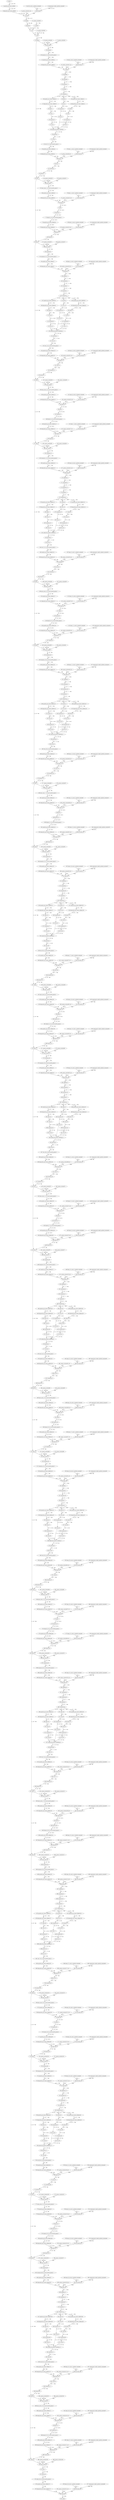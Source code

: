 strict digraph  {
"0 arg0_1" [id=0, type=input];
"1 quantize_per_tensor_default" [id=1, type=quantize_per_tensor];
"2 dequantize_per_tensor_default" [id=2, type=dequantize_per_tensor];
"3 conv2d_scale_0_updated_constant0" [id=3, type=get_attr];
"4 compressed_weight_updated_constant0" [id=4, type=get_attr];
"5 _param_constant1_0_0" [id=5, type=get_attr];
"6 mul_tensor" [id=6, type=mul];
"7 conv2d" [id=7, type=conv2d];
"8 reshape" [id=8, type=reshape];
"9 permute" [id=9, type=permute];
"10 _param_constant2" [id=10, type=get_attr];
"11 expand" [id=11, type=expand];
"12 cat" [id=12, type=cat];
"13 _param_constant3" [id=13, type=get_attr];
"14 add" [id=14, type=add];
"15 dropout" [id=15, type=dropout];
"16 _param_constant4" [id=16, type=get_attr];
"17 _param_constant5" [id=17, type=get_attr];
"18 layer_norm" [id=18, type=layer_norm];
"19 transpose" [id=19, type=transpose];
"20 transpose_0_0_nncf_smooth_quant_0" [id=20, type=call_module];
"21 quantize_per_tensor_default_1" [id=21, type=quantize_per_tensor];
"22 dequantize_per_tensor_default_1" [id=22, type=dequantize_per_tensor];
"23 linear_scale_0_updated_constant0" [id=23, type=get_attr];
"24 compressed_weight_updated_constant1" [id=24, type=get_attr];
"25 _param_constant7_0_0" [id=25, type=get_attr];
"26 mul_tensor_1" [id=26, type=mul];
"27 linear" [id=27, type=linear];
"28 unflatten" [id=28, type=unflatten];
"29 unsqueeze" [id=29, type=unsqueeze];
"30 transpose_1" [id=30, type=transpose];
"31 squeeze" [id=31, type=squeeze];
"32 contiguous" [id=32, type=contiguous];
"33 quantize_per_tensor_default_2" [id=33, type=quantize_per_tensor];
"34 dequantize_per_tensor_default_2" [id=34, type=dequantize_per_tensor];
"35 select" [id=35, type=select];
"36 quantize_per_tensor_default_3" [id=36, type=quantize_per_tensor];
"37 dequantize_per_tensor_default_3" [id=37, type=dequantize_per_tensor];
"38 select_1" [id=38, type=select];
"39 select_2" [id=39, type=select];
"40 view" [id=40, type=view];
"41 transpose_2" [id=41, type=transpose];
"42 view_1" [id=42, type=view];
"43 transpose_3" [id=43, type=transpose];
"44 view_2" [id=44, type=view];
"45 transpose_4" [id=45, type=transpose];
"46 view_3" [id=46, type=view];
"47 view_4" [id=47, type=view];
"48 view_5" [id=48, type=view];
"49 scaled_dot_product_attention" [id=49, type=scaled_dot_product_attention];
"50 permute_1" [id=50, type=permute];
"51 view_6" [id=51, type=view];
"52 view_6_0_0_nncf_smooth_quant_0" [id=52, type=call_module];
"53 quantize_per_tensor_default_4" [id=53, type=quantize_per_tensor];
"54 dequantize_per_tensor_default_4" [id=54, type=dequantize_per_tensor];
"55 linear_1_scale_0_updated_constant0" [id=55, type=get_attr];
"56 compressed_weight_updated_constant2" [id=56, type=get_attr];
"57 _param_constant9_0_0" [id=57, type=get_attr];
"58 mul_tensor_2" [id=58, type=mul];
"59 linear_1" [id=59, type=linear];
"60 view_7" [id=60, type=view];
"61 transpose_5" [id=61, type=transpose];
"62 dropout_1" [id=62, type=dropout];
"63 add_1" [id=63, type=add];
"64 _param_constant10" [id=64, type=get_attr];
"65 _param_constant11" [id=65, type=get_attr];
"66 layer_norm_1" [id=66, type=layer_norm];
"67 layer_norm_1_0_0_nncf_smooth_quant_0" [id=67, type=call_module];
"68 quantize_per_tensor_default_5" [id=68, type=quantize_per_tensor];
"69 dequantize_per_tensor_default_5" [id=69, type=dequantize_per_tensor];
"70 linear_2_scale_0_updated_constant0" [id=70, type=get_attr];
"71 compressed_weight_updated_constant3" [id=71, type=get_attr];
"72 _param_constant13_0_0" [id=72, type=get_attr];
"73 mul_tensor_3" [id=73, type=mul];
"74 linear_2" [id=74, type=linear];
"75 gelu" [id=75, type=gelu];
"76 dropout_2" [id=76, type=dropout];
"77 dropout_2_0_0_nncf_smooth_quant_0" [id=77, type=call_module];
"78 quantize_per_tensor_default_6" [id=78, type=quantize_per_tensor];
"79 dequantize_per_tensor_default_6" [id=79, type=dequantize_per_tensor];
"80 linear_3_scale_0_updated_constant0" [id=80, type=get_attr];
"81 compressed_weight_updated_constant4" [id=81, type=get_attr];
"82 _param_constant15_0_0" [id=82, type=get_attr];
"83 mul_tensor_4" [id=83, type=mul];
"84 linear_3" [id=84, type=linear];
"85 dropout_3" [id=85, type=dropout];
"86 add_2" [id=86, type=add];
"87 _param_constant16" [id=87, type=get_attr];
"88 _param_constant17" [id=88, type=get_attr];
"89 layer_norm_2" [id=89, type=layer_norm];
"90 transpose_6" [id=90, type=transpose];
"91 transpose_6_0_0_nncf_smooth_quant_0" [id=91, type=call_module];
"92 quantize_per_tensor_default_7" [id=92, type=quantize_per_tensor];
"93 dequantize_per_tensor_default_7" [id=93, type=dequantize_per_tensor];
"94 linear_4_scale_0_updated_constant0" [id=94, type=get_attr];
"95 compressed_weight_updated_constant5" [id=95, type=get_attr];
"96 _param_constant19_0_0" [id=96, type=get_attr];
"97 mul_tensor_5" [id=97, type=mul];
"98 linear_4" [id=98, type=linear];
"99 unflatten_1" [id=99, type=unflatten];
"100 unsqueeze_1" [id=100, type=unsqueeze];
"101 transpose_7" [id=101, type=transpose];
"102 squeeze_1" [id=102, type=squeeze];
"103 contiguous_1" [id=103, type=contiguous];
"104 quantize_per_tensor_default_8" [id=104, type=quantize_per_tensor];
"105 dequantize_per_tensor_default_8" [id=105, type=dequantize_per_tensor];
"106 select_3" [id=106, type=select];
"107 quantize_per_tensor_default_9" [id=107, type=quantize_per_tensor];
"108 dequantize_per_tensor_default_9" [id=108, type=dequantize_per_tensor];
"109 select_4" [id=109, type=select];
"110 select_5" [id=110, type=select];
"111 view_8" [id=111, type=view];
"112 transpose_8" [id=112, type=transpose];
"113 view_9" [id=113, type=view];
"114 transpose_9" [id=114, type=transpose];
"115 view_10" [id=115, type=view];
"116 transpose_10" [id=116, type=transpose];
"117 view_11" [id=117, type=view];
"118 view_12" [id=118, type=view];
"119 view_13" [id=119, type=view];
"120 scaled_dot_product_attention_1" [id=120, type=scaled_dot_product_attention];
"121 permute_2" [id=121, type=permute];
"122 view_14" [id=122, type=view];
"123 view_14_0_0_nncf_smooth_quant_0" [id=123, type=call_module];
"124 quantize_per_tensor_default_10" [id=124, type=quantize_per_tensor];
"125 dequantize_per_tensor_default_10" [id=125, type=dequantize_per_tensor];
"126 linear_5_scale_0_updated_constant0" [id=126, type=get_attr];
"127 compressed_weight_updated_constant6" [id=127, type=get_attr];
"128 _param_constant21_0_0" [id=128, type=get_attr];
"129 mul_tensor_6" [id=129, type=mul];
"130 linear_5" [id=130, type=linear];
"131 view_15" [id=131, type=view];
"132 transpose_11" [id=132, type=transpose];
"133 dropout_4" [id=133, type=dropout];
"134 add_3" [id=134, type=add];
"135 _param_constant22" [id=135, type=get_attr];
"136 _param_constant23" [id=136, type=get_attr];
"137 layer_norm_3" [id=137, type=layer_norm];
"138 layer_norm_3_0_0_nncf_smooth_quant_0" [id=138, type=call_module];
"139 quantize_per_tensor_default_11" [id=139, type=quantize_per_tensor];
"140 dequantize_per_tensor_default_11" [id=140, type=dequantize_per_tensor];
"141 linear_6_scale_0_updated_constant0" [id=141, type=get_attr];
"142 compressed_weight_updated_constant7" [id=142, type=get_attr];
"143 _param_constant25_0_0" [id=143, type=get_attr];
"144 mul_tensor_7" [id=144, type=mul];
"145 linear_6" [id=145, type=linear];
"146 gelu_1" [id=146, type=gelu];
"147 dropout_5" [id=147, type=dropout];
"148 dropout_5_0_0_nncf_smooth_quant_0" [id=148, type=call_module];
"149 quantize_per_tensor_default_12" [id=149, type=quantize_per_tensor];
"150 dequantize_per_tensor_default_12" [id=150, type=dequantize_per_tensor];
"151 linear_7_scale_0_updated_constant0" [id=151, type=get_attr];
"152 compressed_weight_updated_constant8" [id=152, type=get_attr];
"153 _param_constant27_0_0" [id=153, type=get_attr];
"154 mul_tensor_8" [id=154, type=mul];
"155 linear_7" [id=155, type=linear];
"156 dropout_6" [id=156, type=dropout];
"157 add_4" [id=157, type=add];
"158 _param_constant28" [id=158, type=get_attr];
"159 _param_constant29" [id=159, type=get_attr];
"160 layer_norm_4" [id=160, type=layer_norm];
"161 transpose_12" [id=161, type=transpose];
"162 transpose_12_0_0_nncf_smooth_quant_0" [id=162, type=call_module];
"163 quantize_per_tensor_default_13" [id=163, type=quantize_per_tensor];
"164 dequantize_per_tensor_default_13" [id=164, type=dequantize_per_tensor];
"165 linear_8_scale_0_updated_constant0" [id=165, type=get_attr];
"166 compressed_weight_updated_constant9" [id=166, type=get_attr];
"167 _param_constant31_0_0" [id=167, type=get_attr];
"168 mul_tensor_9" [id=168, type=mul];
"169 linear_8" [id=169, type=linear];
"170 unflatten_2" [id=170, type=unflatten];
"171 unsqueeze_2" [id=171, type=unsqueeze];
"172 transpose_13" [id=172, type=transpose];
"173 squeeze_2" [id=173, type=squeeze];
"174 contiguous_2" [id=174, type=contiguous];
"175 quantize_per_tensor_default_14" [id=175, type=quantize_per_tensor];
"176 dequantize_per_tensor_default_14" [id=176, type=dequantize_per_tensor];
"177 select_6" [id=177, type=select];
"178 quantize_per_tensor_default_15" [id=178, type=quantize_per_tensor];
"179 dequantize_per_tensor_default_15" [id=179, type=dequantize_per_tensor];
"180 select_7" [id=180, type=select];
"181 select_8" [id=181, type=select];
"182 view_16" [id=182, type=view];
"183 transpose_14" [id=183, type=transpose];
"184 view_17" [id=184, type=view];
"185 transpose_15" [id=185, type=transpose];
"186 view_18" [id=186, type=view];
"187 transpose_16" [id=187, type=transpose];
"188 view_19" [id=188, type=view];
"189 view_20" [id=189, type=view];
"190 view_21" [id=190, type=view];
"191 scaled_dot_product_attention_2" [id=191, type=scaled_dot_product_attention];
"192 permute_3" [id=192, type=permute];
"193 view_22" [id=193, type=view];
"194 view_22_0_0_nncf_smooth_quant_0" [id=194, type=call_module];
"195 quantize_per_tensor_default_16" [id=195, type=quantize_per_tensor];
"196 dequantize_per_tensor_default_16" [id=196, type=dequantize_per_tensor];
"197 linear_9_scale_0_updated_constant0" [id=197, type=get_attr];
"198 compressed_weight_updated_constant10" [id=198, type=get_attr];
"199 _param_constant33_0_0" [id=199, type=get_attr];
"200 mul_tensor_10" [id=200, type=mul];
"201 linear_9" [id=201, type=linear];
"202 view_23" [id=202, type=view];
"203 transpose_17" [id=203, type=transpose];
"204 dropout_7" [id=204, type=dropout];
"205 add_5" [id=205, type=add];
"206 _param_constant34" [id=206, type=get_attr];
"207 _param_constant35" [id=207, type=get_attr];
"208 layer_norm_5" [id=208, type=layer_norm];
"209 layer_norm_5_0_0_nncf_smooth_quant_0" [id=209, type=call_module];
"210 quantize_per_tensor_default_17" [id=210, type=quantize_per_tensor];
"211 dequantize_per_tensor_default_17" [id=211, type=dequantize_per_tensor];
"212 linear_10_scale_0_updated_constant0" [id=212, type=get_attr];
"213 compressed_weight_updated_constant11" [id=213, type=get_attr];
"214 _param_constant37_0_0" [id=214, type=get_attr];
"215 mul_tensor_11" [id=215, type=mul];
"216 linear_10" [id=216, type=linear];
"217 gelu_2" [id=217, type=gelu];
"218 dropout_8" [id=218, type=dropout];
"219 dropout_8_0_0_nncf_smooth_quant_0" [id=219, type=call_module];
"220 quantize_per_tensor_default_18" [id=220, type=quantize_per_tensor];
"221 dequantize_per_tensor_default_18" [id=221, type=dequantize_per_tensor];
"222 linear_11_scale_0_updated_constant0" [id=222, type=get_attr];
"223 compressed_weight_updated_constant12" [id=223, type=get_attr];
"224 _param_constant39_0_0" [id=224, type=get_attr];
"225 mul_tensor_12" [id=225, type=mul];
"226 linear_11" [id=226, type=linear];
"227 dropout_9" [id=227, type=dropout];
"228 add_6" [id=228, type=add];
"229 _param_constant40" [id=229, type=get_attr];
"230 _param_constant41" [id=230, type=get_attr];
"231 layer_norm_6" [id=231, type=layer_norm];
"232 transpose_18" [id=232, type=transpose];
"233 transpose_18_0_0_nncf_smooth_quant_0" [id=233, type=call_module];
"234 quantize_per_tensor_default_19" [id=234, type=quantize_per_tensor];
"235 dequantize_per_tensor_default_19" [id=235, type=dequantize_per_tensor];
"236 linear_12_scale_0_updated_constant0" [id=236, type=get_attr];
"237 compressed_weight_updated_constant13" [id=237, type=get_attr];
"238 _param_constant43_0_0" [id=238, type=get_attr];
"239 mul_tensor_13" [id=239, type=mul];
"240 linear_12" [id=240, type=linear];
"241 unflatten_3" [id=241, type=unflatten];
"242 unsqueeze_3" [id=242, type=unsqueeze];
"243 transpose_19" [id=243, type=transpose];
"244 squeeze_3" [id=244, type=squeeze];
"245 contiguous_3" [id=245, type=contiguous];
"246 quantize_per_tensor_default_20" [id=246, type=quantize_per_tensor];
"247 dequantize_per_tensor_default_20" [id=247, type=dequantize_per_tensor];
"248 select_9" [id=248, type=select];
"249 quantize_per_tensor_default_21" [id=249, type=quantize_per_tensor];
"250 dequantize_per_tensor_default_21" [id=250, type=dequantize_per_tensor];
"251 select_10" [id=251, type=select];
"252 select_11" [id=252, type=select];
"253 view_24" [id=253, type=view];
"254 transpose_20" [id=254, type=transpose];
"255 view_25" [id=255, type=view];
"256 transpose_21" [id=256, type=transpose];
"257 view_26" [id=257, type=view];
"258 transpose_22" [id=258, type=transpose];
"259 view_27" [id=259, type=view];
"260 view_28" [id=260, type=view];
"261 view_29" [id=261, type=view];
"262 scaled_dot_product_attention_3" [id=262, type=scaled_dot_product_attention];
"263 permute_4" [id=263, type=permute];
"264 view_30" [id=264, type=view];
"265 view_30_0_0_nncf_smooth_quant_0" [id=265, type=call_module];
"266 quantize_per_tensor_default_22" [id=266, type=quantize_per_tensor];
"267 dequantize_per_tensor_default_22" [id=267, type=dequantize_per_tensor];
"268 linear_13_scale_0_updated_constant0" [id=268, type=get_attr];
"269 compressed_weight_updated_constant14" [id=269, type=get_attr];
"270 _param_constant45_0_0" [id=270, type=get_attr];
"271 mul_tensor_14" [id=271, type=mul];
"272 linear_13" [id=272, type=linear];
"273 view_31" [id=273, type=view];
"274 transpose_23" [id=274, type=transpose];
"275 dropout_10" [id=275, type=dropout];
"276 add_7" [id=276, type=add];
"277 _param_constant46" [id=277, type=get_attr];
"278 _param_constant47" [id=278, type=get_attr];
"279 layer_norm_7" [id=279, type=layer_norm];
"280 layer_norm_7_0_0_nncf_smooth_quant_0" [id=280, type=call_module];
"281 quantize_per_tensor_default_23" [id=281, type=quantize_per_tensor];
"282 dequantize_per_tensor_default_23" [id=282, type=dequantize_per_tensor];
"283 linear_14_scale_0_updated_constant0" [id=283, type=get_attr];
"284 compressed_weight_updated_constant15" [id=284, type=get_attr];
"285 _param_constant49_0_0" [id=285, type=get_attr];
"286 mul_tensor_15" [id=286, type=mul];
"287 linear_14" [id=287, type=linear];
"288 gelu_3" [id=288, type=gelu];
"289 dropout_11" [id=289, type=dropout];
"290 dropout_11_0_0_nncf_smooth_quant_0" [id=290, type=call_module];
"291 quantize_per_tensor_default_24" [id=291, type=quantize_per_tensor];
"292 dequantize_per_tensor_default_24" [id=292, type=dequantize_per_tensor];
"293 linear_15_scale_0_updated_constant0" [id=293, type=get_attr];
"294 compressed_weight_updated_constant16" [id=294, type=get_attr];
"295 _param_constant51_0_0" [id=295, type=get_attr];
"296 mul_tensor_16" [id=296, type=mul];
"297 linear_15" [id=297, type=linear];
"298 dropout_12" [id=298, type=dropout];
"299 add_8" [id=299, type=add];
"300 _param_constant52" [id=300, type=get_attr];
"301 _param_constant53" [id=301, type=get_attr];
"302 layer_norm_8" [id=302, type=layer_norm];
"303 transpose_24" [id=303, type=transpose];
"304 transpose_24_0_0_nncf_smooth_quant_0" [id=304, type=call_module];
"305 quantize_per_tensor_default_25" [id=305, type=quantize_per_tensor];
"306 dequantize_per_tensor_default_25" [id=306, type=dequantize_per_tensor];
"307 linear_16_scale_0_updated_constant0" [id=307, type=get_attr];
"308 compressed_weight_updated_constant17" [id=308, type=get_attr];
"309 _param_constant55_0_0" [id=309, type=get_attr];
"310 mul_tensor_17" [id=310, type=mul];
"311 linear_16" [id=311, type=linear];
"312 unflatten_4" [id=312, type=unflatten];
"313 unsqueeze_4" [id=313, type=unsqueeze];
"314 transpose_25" [id=314, type=transpose];
"315 squeeze_4" [id=315, type=squeeze];
"316 contiguous_4" [id=316, type=contiguous];
"317 quantize_per_tensor_default_26" [id=317, type=quantize_per_tensor];
"318 dequantize_per_tensor_default_26" [id=318, type=dequantize_per_tensor];
"319 select_12" [id=319, type=select];
"320 quantize_per_tensor_default_27" [id=320, type=quantize_per_tensor];
"321 dequantize_per_tensor_default_27" [id=321, type=dequantize_per_tensor];
"322 select_13" [id=322, type=select];
"323 select_14" [id=323, type=select];
"324 view_32" [id=324, type=view];
"325 transpose_26" [id=325, type=transpose];
"326 view_33" [id=326, type=view];
"327 transpose_27" [id=327, type=transpose];
"328 view_34" [id=328, type=view];
"329 transpose_28" [id=329, type=transpose];
"330 view_35" [id=330, type=view];
"331 view_36" [id=331, type=view];
"332 view_37" [id=332, type=view];
"333 scaled_dot_product_attention_4" [id=333, type=scaled_dot_product_attention];
"334 permute_5" [id=334, type=permute];
"335 view_38" [id=335, type=view];
"336 view_38_0_0_nncf_smooth_quant_0" [id=336, type=call_module];
"337 quantize_per_tensor_default_28" [id=337, type=quantize_per_tensor];
"338 dequantize_per_tensor_default_28" [id=338, type=dequantize_per_tensor];
"339 linear_17_scale_0_updated_constant0" [id=339, type=get_attr];
"340 compressed_weight_updated_constant18" [id=340, type=get_attr];
"341 _param_constant57_0_0" [id=341, type=get_attr];
"342 mul_tensor_18" [id=342, type=mul];
"343 linear_17" [id=343, type=linear];
"344 view_39" [id=344, type=view];
"345 transpose_29" [id=345, type=transpose];
"346 dropout_13" [id=346, type=dropout];
"347 add_9" [id=347, type=add];
"348 _param_constant58" [id=348, type=get_attr];
"349 _param_constant59" [id=349, type=get_attr];
"350 layer_norm_9" [id=350, type=layer_norm];
"351 layer_norm_9_0_0_nncf_smooth_quant_0" [id=351, type=call_module];
"352 quantize_per_tensor_default_29" [id=352, type=quantize_per_tensor];
"353 dequantize_per_tensor_default_29" [id=353, type=dequantize_per_tensor];
"354 linear_18_scale_0_updated_constant0" [id=354, type=get_attr];
"355 compressed_weight_updated_constant19" [id=355, type=get_attr];
"356 _param_constant61_0_0" [id=356, type=get_attr];
"357 mul_tensor_19" [id=357, type=mul];
"358 linear_18" [id=358, type=linear];
"359 gelu_4" [id=359, type=gelu];
"360 dropout_14" [id=360, type=dropout];
"361 dropout_14_0_0_nncf_smooth_quant_0" [id=361, type=call_module];
"362 quantize_per_tensor_default_30" [id=362, type=quantize_per_tensor];
"363 dequantize_per_tensor_default_30" [id=363, type=dequantize_per_tensor];
"364 linear_19_scale_0_updated_constant0" [id=364, type=get_attr];
"365 compressed_weight_updated_constant20" [id=365, type=get_attr];
"366 _param_constant63_0_0" [id=366, type=get_attr];
"367 mul_tensor_20" [id=367, type=mul];
"368 linear_19" [id=368, type=linear];
"369 dropout_15" [id=369, type=dropout];
"370 add_10" [id=370, type=add];
"371 _param_constant64" [id=371, type=get_attr];
"372 _param_constant65" [id=372, type=get_attr];
"373 layer_norm_10" [id=373, type=layer_norm];
"374 transpose_30" [id=374, type=transpose];
"375 transpose_30_0_0_nncf_smooth_quant_0" [id=375, type=call_module];
"376 quantize_per_tensor_default_31" [id=376, type=quantize_per_tensor];
"377 dequantize_per_tensor_default_31" [id=377, type=dequantize_per_tensor];
"378 linear_20_scale_0_updated_constant0" [id=378, type=get_attr];
"379 compressed_weight_updated_constant21" [id=379, type=get_attr];
"380 _param_constant67_0_0" [id=380, type=get_attr];
"381 mul_tensor_21" [id=381, type=mul];
"382 linear_20" [id=382, type=linear];
"383 unflatten_5" [id=383, type=unflatten];
"384 unsqueeze_5" [id=384, type=unsqueeze];
"385 transpose_31" [id=385, type=transpose];
"386 squeeze_5" [id=386, type=squeeze];
"387 contiguous_5" [id=387, type=contiguous];
"388 quantize_per_tensor_default_32" [id=388, type=quantize_per_tensor];
"389 dequantize_per_tensor_default_32" [id=389, type=dequantize_per_tensor];
"390 select_15" [id=390, type=select];
"391 quantize_per_tensor_default_33" [id=391, type=quantize_per_tensor];
"392 dequantize_per_tensor_default_33" [id=392, type=dequantize_per_tensor];
"393 select_16" [id=393, type=select];
"394 select_17" [id=394, type=select];
"395 view_40" [id=395, type=view];
"396 transpose_32" [id=396, type=transpose];
"397 view_41" [id=397, type=view];
"398 transpose_33" [id=398, type=transpose];
"399 view_42" [id=399, type=view];
"400 transpose_34" [id=400, type=transpose];
"401 view_43" [id=401, type=view];
"402 view_44" [id=402, type=view];
"403 view_45" [id=403, type=view];
"404 scaled_dot_product_attention_5" [id=404, type=scaled_dot_product_attention];
"405 permute_6" [id=405, type=permute];
"406 view_46" [id=406, type=view];
"407 view_46_0_0_nncf_smooth_quant_0" [id=407, type=call_module];
"408 quantize_per_tensor_default_34" [id=408, type=quantize_per_tensor];
"409 dequantize_per_tensor_default_34" [id=409, type=dequantize_per_tensor];
"410 linear_21_scale_0_updated_constant0" [id=410, type=get_attr];
"411 compressed_weight_updated_constant22" [id=411, type=get_attr];
"412 _param_constant69_0_0" [id=412, type=get_attr];
"413 mul_tensor_22" [id=413, type=mul];
"414 linear_21" [id=414, type=linear];
"415 view_47" [id=415, type=view];
"416 transpose_35" [id=416, type=transpose];
"417 dropout_16" [id=417, type=dropout];
"418 add_11" [id=418, type=add];
"419 _param_constant70" [id=419, type=get_attr];
"420 _param_constant71" [id=420, type=get_attr];
"421 layer_norm_11" [id=421, type=layer_norm];
"422 layer_norm_11_0_0_nncf_smooth_quant_0" [id=422, type=call_module];
"423 quantize_per_tensor_default_35" [id=423, type=quantize_per_tensor];
"424 dequantize_per_tensor_default_35" [id=424, type=dequantize_per_tensor];
"425 linear_22_scale_0_updated_constant0" [id=425, type=get_attr];
"426 compressed_weight_updated_constant23" [id=426, type=get_attr];
"427 _param_constant73_0_0" [id=427, type=get_attr];
"428 mul_tensor_23" [id=428, type=mul];
"429 linear_22" [id=429, type=linear];
"430 gelu_5" [id=430, type=gelu];
"431 dropout_17" [id=431, type=dropout];
"432 dropout_17_0_0_nncf_smooth_quant_0" [id=432, type=call_module];
"433 quantize_per_tensor_default_36" [id=433, type=quantize_per_tensor];
"434 dequantize_per_tensor_default_36" [id=434, type=dequantize_per_tensor];
"435 linear_23_scale_0_updated_constant0" [id=435, type=get_attr];
"436 compressed_weight_updated_constant24" [id=436, type=get_attr];
"437 _param_constant75_0_0" [id=437, type=get_attr];
"438 mul_tensor_24" [id=438, type=mul];
"439 linear_23" [id=439, type=linear];
"440 dropout_18" [id=440, type=dropout];
"441 add_12" [id=441, type=add];
"442 _param_constant76" [id=442, type=get_attr];
"443 _param_constant77" [id=443, type=get_attr];
"444 layer_norm_12" [id=444, type=layer_norm];
"445 transpose_36" [id=445, type=transpose];
"446 transpose_36_0_0_nncf_smooth_quant_0" [id=446, type=call_module];
"447 quantize_per_tensor_default_37" [id=447, type=quantize_per_tensor];
"448 dequantize_per_tensor_default_37" [id=448, type=dequantize_per_tensor];
"449 linear_24_scale_0_updated_constant0" [id=449, type=get_attr];
"450 compressed_weight_updated_constant25" [id=450, type=get_attr];
"451 _param_constant79_0_0" [id=451, type=get_attr];
"452 mul_tensor_25" [id=452, type=mul];
"453 linear_24" [id=453, type=linear];
"454 unflatten_6" [id=454, type=unflatten];
"455 unsqueeze_6" [id=455, type=unsqueeze];
"456 transpose_37" [id=456, type=transpose];
"457 squeeze_6" [id=457, type=squeeze];
"458 contiguous_6" [id=458, type=contiguous];
"459 quantize_per_tensor_default_38" [id=459, type=quantize_per_tensor];
"460 dequantize_per_tensor_default_38" [id=460, type=dequantize_per_tensor];
"461 select_18" [id=461, type=select];
"462 quantize_per_tensor_default_39" [id=462, type=quantize_per_tensor];
"463 dequantize_per_tensor_default_39" [id=463, type=dequantize_per_tensor];
"464 select_19" [id=464, type=select];
"465 select_20" [id=465, type=select];
"466 view_48" [id=466, type=view];
"467 transpose_38" [id=467, type=transpose];
"468 view_49" [id=468, type=view];
"469 transpose_39" [id=469, type=transpose];
"470 view_50" [id=470, type=view];
"471 transpose_40" [id=471, type=transpose];
"472 view_51" [id=472, type=view];
"473 view_52" [id=473, type=view];
"474 view_53" [id=474, type=view];
"475 scaled_dot_product_attention_6" [id=475, type=scaled_dot_product_attention];
"476 permute_7" [id=476, type=permute];
"477 view_54" [id=477, type=view];
"478 view_54_0_0_nncf_smooth_quant_0" [id=478, type=call_module];
"479 quantize_per_tensor_default_40" [id=479, type=quantize_per_tensor];
"480 dequantize_per_tensor_default_40" [id=480, type=dequantize_per_tensor];
"481 linear_25_scale_0_updated_constant0" [id=481, type=get_attr];
"482 compressed_weight_updated_constant26" [id=482, type=get_attr];
"483 _param_constant81_0_0" [id=483, type=get_attr];
"484 mul_tensor_26" [id=484, type=mul];
"485 linear_25" [id=485, type=linear];
"486 view_55" [id=486, type=view];
"487 transpose_41" [id=487, type=transpose];
"488 dropout_19" [id=488, type=dropout];
"489 add_13" [id=489, type=add];
"490 _param_constant82" [id=490, type=get_attr];
"491 _param_constant83" [id=491, type=get_attr];
"492 layer_norm_13" [id=492, type=layer_norm];
"493 layer_norm_13_0_0_nncf_smooth_quant_0" [id=493, type=call_module];
"494 quantize_per_tensor_default_41" [id=494, type=quantize_per_tensor];
"495 dequantize_per_tensor_default_41" [id=495, type=dequantize_per_tensor];
"496 linear_26_scale_0_updated_constant0" [id=496, type=get_attr];
"497 compressed_weight_updated_constant27" [id=497, type=get_attr];
"498 _param_constant85_0_0" [id=498, type=get_attr];
"499 mul_tensor_27" [id=499, type=mul];
"500 linear_26" [id=500, type=linear];
"501 gelu_6" [id=501, type=gelu];
"502 dropout_20" [id=502, type=dropout];
"503 dropout_20_0_0_nncf_smooth_quant_0" [id=503, type=call_module];
"504 quantize_per_tensor_default_42" [id=504, type=quantize_per_tensor];
"505 dequantize_per_tensor_default_42" [id=505, type=dequantize_per_tensor];
"506 linear_27_scale_0_updated_constant0" [id=506, type=get_attr];
"507 compressed_weight_updated_constant28" [id=507, type=get_attr];
"508 _param_constant87_0_0" [id=508, type=get_attr];
"509 mul_tensor_28" [id=509, type=mul];
"510 linear_27" [id=510, type=linear];
"511 dropout_21" [id=511, type=dropout];
"512 add_14" [id=512, type=add];
"513 _param_constant88" [id=513, type=get_attr];
"514 _param_constant89" [id=514, type=get_attr];
"515 layer_norm_14" [id=515, type=layer_norm];
"516 transpose_42" [id=516, type=transpose];
"517 transpose_42_0_0_nncf_smooth_quant_0" [id=517, type=call_module];
"518 quantize_per_tensor_default_43" [id=518, type=quantize_per_tensor];
"519 dequantize_per_tensor_default_43" [id=519, type=dequantize_per_tensor];
"520 linear_28_scale_0_updated_constant0" [id=520, type=get_attr];
"521 compressed_weight_updated_constant29" [id=521, type=get_attr];
"522 _param_constant91_0_0" [id=522, type=get_attr];
"523 mul_tensor_29" [id=523, type=mul];
"524 linear_28" [id=524, type=linear];
"525 unflatten_7" [id=525, type=unflatten];
"526 unsqueeze_7" [id=526, type=unsqueeze];
"527 transpose_43" [id=527, type=transpose];
"528 squeeze_7" [id=528, type=squeeze];
"529 contiguous_7" [id=529, type=contiguous];
"530 quantize_per_tensor_default_44" [id=530, type=quantize_per_tensor];
"531 dequantize_per_tensor_default_44" [id=531, type=dequantize_per_tensor];
"532 select_21" [id=532, type=select];
"533 quantize_per_tensor_default_45" [id=533, type=quantize_per_tensor];
"534 dequantize_per_tensor_default_45" [id=534, type=dequantize_per_tensor];
"535 select_22" [id=535, type=select];
"536 select_23" [id=536, type=select];
"537 view_56" [id=537, type=view];
"538 transpose_44" [id=538, type=transpose];
"539 view_57" [id=539, type=view];
"540 transpose_45" [id=540, type=transpose];
"541 view_58" [id=541, type=view];
"542 transpose_46" [id=542, type=transpose];
"543 view_59" [id=543, type=view];
"544 view_60" [id=544, type=view];
"545 view_61" [id=545, type=view];
"546 scaled_dot_product_attention_7" [id=546, type=scaled_dot_product_attention];
"547 permute_8" [id=547, type=permute];
"548 view_62" [id=548, type=view];
"549 view_62_0_0_nncf_smooth_quant_0" [id=549, type=call_module];
"550 quantize_per_tensor_default_46" [id=550, type=quantize_per_tensor];
"551 dequantize_per_tensor_default_46" [id=551, type=dequantize_per_tensor];
"552 linear_29_scale_0_updated_constant0" [id=552, type=get_attr];
"553 compressed_weight_updated_constant30" [id=553, type=get_attr];
"554 _param_constant93_0_0" [id=554, type=get_attr];
"555 mul_tensor_30" [id=555, type=mul];
"556 linear_29" [id=556, type=linear];
"557 view_63" [id=557, type=view];
"558 transpose_47" [id=558, type=transpose];
"559 dropout_22" [id=559, type=dropout];
"560 add_15" [id=560, type=add];
"561 _param_constant94" [id=561, type=get_attr];
"562 _param_constant95" [id=562, type=get_attr];
"563 layer_norm_15" [id=563, type=layer_norm];
"564 layer_norm_15_0_0_nncf_smooth_quant_0" [id=564, type=call_module];
"565 quantize_per_tensor_default_47" [id=565, type=quantize_per_tensor];
"566 dequantize_per_tensor_default_47" [id=566, type=dequantize_per_tensor];
"567 linear_30_scale_0_updated_constant0" [id=567, type=get_attr];
"568 compressed_weight_updated_constant31" [id=568, type=get_attr];
"569 _param_constant97_0_0" [id=569, type=get_attr];
"570 mul_tensor_31" [id=570, type=mul];
"571 linear_30" [id=571, type=linear];
"572 gelu_7" [id=572, type=gelu];
"573 dropout_23" [id=573, type=dropout];
"574 dropout_23_0_0_nncf_smooth_quant_0" [id=574, type=call_module];
"575 quantize_per_tensor_default_48" [id=575, type=quantize_per_tensor];
"576 dequantize_per_tensor_default_48" [id=576, type=dequantize_per_tensor];
"577 linear_31_scale_0_updated_constant0" [id=577, type=get_attr];
"578 compressed_weight_updated_constant32" [id=578, type=get_attr];
"579 _param_constant99_0_0" [id=579, type=get_attr];
"580 mul_tensor_32" [id=580, type=mul];
"581 linear_31" [id=581, type=linear];
"582 dropout_24" [id=582, type=dropout];
"583 add_16" [id=583, type=add];
"584 _param_constant100" [id=584, type=get_attr];
"585 _param_constant101" [id=585, type=get_attr];
"586 layer_norm_16" [id=586, type=layer_norm];
"587 transpose_48" [id=587, type=transpose];
"588 transpose_48_0_0_nncf_smooth_quant_0" [id=588, type=call_module];
"589 quantize_per_tensor_default_49" [id=589, type=quantize_per_tensor];
"590 dequantize_per_tensor_default_49" [id=590, type=dequantize_per_tensor];
"591 linear_32_scale_0_updated_constant0" [id=591, type=get_attr];
"592 compressed_weight_updated_constant33" [id=592, type=get_attr];
"593 _param_constant103_0_0" [id=593, type=get_attr];
"594 mul_tensor_33" [id=594, type=mul];
"595 linear_32" [id=595, type=linear];
"596 unflatten_8" [id=596, type=unflatten];
"597 unsqueeze_8" [id=597, type=unsqueeze];
"598 transpose_49" [id=598, type=transpose];
"599 squeeze_8" [id=599, type=squeeze];
"600 contiguous_8" [id=600, type=contiguous];
"601 quantize_per_tensor_default_50" [id=601, type=quantize_per_tensor];
"602 dequantize_per_tensor_default_50" [id=602, type=dequantize_per_tensor];
"603 select_24" [id=603, type=select];
"604 quantize_per_tensor_default_51" [id=604, type=quantize_per_tensor];
"605 dequantize_per_tensor_default_51" [id=605, type=dequantize_per_tensor];
"606 select_25" [id=606, type=select];
"607 select_26" [id=607, type=select];
"608 view_64" [id=608, type=view];
"609 transpose_50" [id=609, type=transpose];
"610 view_65" [id=610, type=view];
"611 transpose_51" [id=611, type=transpose];
"612 view_66" [id=612, type=view];
"613 transpose_52" [id=613, type=transpose];
"614 view_67" [id=614, type=view];
"615 view_68" [id=615, type=view];
"616 view_69" [id=616, type=view];
"617 scaled_dot_product_attention_8" [id=617, type=scaled_dot_product_attention];
"618 permute_9" [id=618, type=permute];
"619 view_70" [id=619, type=view];
"620 view_70_0_0_nncf_smooth_quant_0" [id=620, type=call_module];
"621 quantize_per_tensor_default_52" [id=621, type=quantize_per_tensor];
"622 dequantize_per_tensor_default_52" [id=622, type=dequantize_per_tensor];
"623 linear_33_scale_0_updated_constant0" [id=623, type=get_attr];
"624 compressed_weight_updated_constant34" [id=624, type=get_attr];
"625 _param_constant105_0_0" [id=625, type=get_attr];
"626 mul_tensor_34" [id=626, type=mul];
"627 linear_33" [id=627, type=linear];
"628 view_71" [id=628, type=view];
"629 transpose_53" [id=629, type=transpose];
"630 dropout_25" [id=630, type=dropout];
"631 add_17" [id=631, type=add];
"632 _param_constant106" [id=632, type=get_attr];
"633 _param_constant107" [id=633, type=get_attr];
"634 layer_norm_17" [id=634, type=layer_norm];
"635 layer_norm_17_0_0_nncf_smooth_quant_0" [id=635, type=call_module];
"636 quantize_per_tensor_default_53" [id=636, type=quantize_per_tensor];
"637 dequantize_per_tensor_default_53" [id=637, type=dequantize_per_tensor];
"638 linear_34_scale_0_updated_constant0" [id=638, type=get_attr];
"639 compressed_weight_updated_constant35" [id=639, type=get_attr];
"640 _param_constant109_0_0" [id=640, type=get_attr];
"641 mul_tensor_35" [id=641, type=mul];
"642 linear_34" [id=642, type=linear];
"643 gelu_8" [id=643, type=gelu];
"644 dropout_26" [id=644, type=dropout];
"645 dropout_26_0_0_nncf_smooth_quant_0" [id=645, type=call_module];
"646 quantize_per_tensor_default_54" [id=646, type=quantize_per_tensor];
"647 dequantize_per_tensor_default_54" [id=647, type=dequantize_per_tensor];
"648 linear_35_scale_0_updated_constant0" [id=648, type=get_attr];
"649 compressed_weight_updated_constant36" [id=649, type=get_attr];
"650 _param_constant111_0_0" [id=650, type=get_attr];
"651 mul_tensor_36" [id=651, type=mul];
"652 linear_35" [id=652, type=linear];
"653 dropout_27" [id=653, type=dropout];
"654 add_18" [id=654, type=add];
"655 _param_constant112" [id=655, type=get_attr];
"656 _param_constant113" [id=656, type=get_attr];
"657 layer_norm_18" [id=657, type=layer_norm];
"658 transpose_54" [id=658, type=transpose];
"659 transpose_54_0_0_nncf_smooth_quant_0" [id=659, type=call_module];
"660 quantize_per_tensor_default_55" [id=660, type=quantize_per_tensor];
"661 dequantize_per_tensor_default_55" [id=661, type=dequantize_per_tensor];
"662 linear_36_scale_0_updated_constant0" [id=662, type=get_attr];
"663 compressed_weight_updated_constant37" [id=663, type=get_attr];
"664 _param_constant115_0_0" [id=664, type=get_attr];
"665 mul_tensor_37" [id=665, type=mul];
"666 linear_36" [id=666, type=linear];
"667 unflatten_9" [id=667, type=unflatten];
"668 unsqueeze_9" [id=668, type=unsqueeze];
"669 transpose_55" [id=669, type=transpose];
"670 squeeze_9" [id=670, type=squeeze];
"671 contiguous_9" [id=671, type=contiguous];
"672 quantize_per_tensor_default_56" [id=672, type=quantize_per_tensor];
"673 dequantize_per_tensor_default_56" [id=673, type=dequantize_per_tensor];
"674 select_27" [id=674, type=select];
"675 quantize_per_tensor_default_57" [id=675, type=quantize_per_tensor];
"676 dequantize_per_tensor_default_57" [id=676, type=dequantize_per_tensor];
"677 select_28" [id=677, type=select];
"678 select_29" [id=678, type=select];
"679 view_72" [id=679, type=view];
"680 transpose_56" [id=680, type=transpose];
"681 view_73" [id=681, type=view];
"682 transpose_57" [id=682, type=transpose];
"683 view_74" [id=683, type=view];
"684 transpose_58" [id=684, type=transpose];
"685 view_75" [id=685, type=view];
"686 view_76" [id=686, type=view];
"687 view_77" [id=687, type=view];
"688 scaled_dot_product_attention_9" [id=688, type=scaled_dot_product_attention];
"689 permute_10" [id=689, type=permute];
"690 view_78" [id=690, type=view];
"691 view_78_0_0_nncf_smooth_quant_0" [id=691, type=call_module];
"692 quantize_per_tensor_default_58" [id=692, type=quantize_per_tensor];
"693 dequantize_per_tensor_default_58" [id=693, type=dequantize_per_tensor];
"694 linear_37_scale_0_updated_constant0" [id=694, type=get_attr];
"695 compressed_weight_updated_constant38" [id=695, type=get_attr];
"696 _param_constant117_0_0" [id=696, type=get_attr];
"697 mul_tensor_38" [id=697, type=mul];
"698 linear_37" [id=698, type=linear];
"699 view_79" [id=699, type=view];
"700 transpose_59" [id=700, type=transpose];
"701 dropout_28" [id=701, type=dropout];
"702 add_19" [id=702, type=add];
"703 _param_constant118" [id=703, type=get_attr];
"704 _param_constant119" [id=704, type=get_attr];
"705 layer_norm_19" [id=705, type=layer_norm];
"706 layer_norm_19_0_0_nncf_smooth_quant_0" [id=706, type=call_module];
"707 quantize_per_tensor_default_59" [id=707, type=quantize_per_tensor];
"708 dequantize_per_tensor_default_59" [id=708, type=dequantize_per_tensor];
"709 linear_38_scale_0_updated_constant0" [id=709, type=get_attr];
"710 compressed_weight_updated_constant39" [id=710, type=get_attr];
"711 _param_constant121_0_0" [id=711, type=get_attr];
"712 mul_tensor_39" [id=712, type=mul];
"713 linear_38" [id=713, type=linear];
"714 gelu_9" [id=714, type=gelu];
"715 dropout_29" [id=715, type=dropout];
"716 dropout_29_0_0_nncf_smooth_quant_0" [id=716, type=call_module];
"717 quantize_per_tensor_default_60" [id=717, type=quantize_per_tensor];
"718 dequantize_per_tensor_default_60" [id=718, type=dequantize_per_tensor];
"719 linear_39_scale_0_updated_constant0" [id=719, type=get_attr];
"720 compressed_weight_updated_constant40" [id=720, type=get_attr];
"721 _param_constant123_0_0" [id=721, type=get_attr];
"722 mul_tensor_40" [id=722, type=mul];
"723 linear_39" [id=723, type=linear];
"724 dropout_30" [id=724, type=dropout];
"725 add_20" [id=725, type=add];
"726 _param_constant124" [id=726, type=get_attr];
"727 _param_constant125" [id=727, type=get_attr];
"728 layer_norm_20" [id=728, type=layer_norm];
"729 transpose_60" [id=729, type=transpose];
"730 transpose_60_0_0_nncf_smooth_quant_0" [id=730, type=call_module];
"731 quantize_per_tensor_default_61" [id=731, type=quantize_per_tensor];
"732 dequantize_per_tensor_default_61" [id=732, type=dequantize_per_tensor];
"733 linear_40_scale_0_updated_constant0" [id=733, type=get_attr];
"734 compressed_weight_updated_constant41" [id=734, type=get_attr];
"735 _param_constant127_0_0" [id=735, type=get_attr];
"736 mul_tensor_41" [id=736, type=mul];
"737 linear_40" [id=737, type=linear];
"738 unflatten_10" [id=738, type=unflatten];
"739 unsqueeze_10" [id=739, type=unsqueeze];
"740 transpose_61" [id=740, type=transpose];
"741 squeeze_10" [id=741, type=squeeze];
"742 contiguous_10" [id=742, type=contiguous];
"743 quantize_per_tensor_default_62" [id=743, type=quantize_per_tensor];
"744 dequantize_per_tensor_default_62" [id=744, type=dequantize_per_tensor];
"745 select_30" [id=745, type=select];
"746 quantize_per_tensor_default_63" [id=746, type=quantize_per_tensor];
"747 dequantize_per_tensor_default_63" [id=747, type=dequantize_per_tensor];
"748 select_31" [id=748, type=select];
"749 select_32" [id=749, type=select];
"750 view_80" [id=750, type=view];
"751 transpose_62" [id=751, type=transpose];
"752 view_81" [id=752, type=view];
"753 transpose_63" [id=753, type=transpose];
"754 view_82" [id=754, type=view];
"755 transpose_64" [id=755, type=transpose];
"756 view_83" [id=756, type=view];
"757 view_84" [id=757, type=view];
"758 view_85" [id=758, type=view];
"759 scaled_dot_product_attention_10" [id=759, type=scaled_dot_product_attention];
"760 permute_11" [id=760, type=permute];
"761 view_86" [id=761, type=view];
"762 view_86_0_0_nncf_smooth_quant_0" [id=762, type=call_module];
"763 quantize_per_tensor_default_64" [id=763, type=quantize_per_tensor];
"764 dequantize_per_tensor_default_64" [id=764, type=dequantize_per_tensor];
"765 linear_41_scale_0_updated_constant0" [id=765, type=get_attr];
"766 compressed_weight_updated_constant42" [id=766, type=get_attr];
"767 _param_constant129_0_0" [id=767, type=get_attr];
"768 mul_tensor_42" [id=768, type=mul];
"769 linear_41" [id=769, type=linear];
"770 view_87" [id=770, type=view];
"771 transpose_65" [id=771, type=transpose];
"772 dropout_31" [id=772, type=dropout];
"773 add_21" [id=773, type=add];
"774 _param_constant130" [id=774, type=get_attr];
"775 _param_constant131" [id=775, type=get_attr];
"776 layer_norm_21" [id=776, type=layer_norm];
"777 layer_norm_21_0_0_nncf_smooth_quant_0" [id=777, type=call_module];
"778 quantize_per_tensor_default_65" [id=778, type=quantize_per_tensor];
"779 dequantize_per_tensor_default_65" [id=779, type=dequantize_per_tensor];
"780 linear_42_scale_0_updated_constant0" [id=780, type=get_attr];
"781 compressed_weight_updated_constant43" [id=781, type=get_attr];
"782 _param_constant133_0_0" [id=782, type=get_attr];
"783 mul_tensor_43" [id=783, type=mul];
"784 linear_42" [id=784, type=linear];
"785 gelu_10" [id=785, type=gelu];
"786 dropout_32" [id=786, type=dropout];
"787 dropout_32_0_0_nncf_smooth_quant_0" [id=787, type=call_module];
"788 quantize_per_tensor_default_66" [id=788, type=quantize_per_tensor];
"789 dequantize_per_tensor_default_66" [id=789, type=dequantize_per_tensor];
"790 linear_43_scale_0_updated_constant0" [id=790, type=get_attr];
"791 compressed_weight_updated_constant44" [id=791, type=get_attr];
"792 _param_constant135_0_0" [id=792, type=get_attr];
"793 mul_tensor_44" [id=793, type=mul];
"794 linear_43" [id=794, type=linear];
"795 dropout_33" [id=795, type=dropout];
"796 add_22" [id=796, type=add];
"797 _param_constant136" [id=797, type=get_attr];
"798 _param_constant137" [id=798, type=get_attr];
"799 layer_norm_22" [id=799, type=layer_norm];
"800 transpose_66" [id=800, type=transpose];
"801 transpose_66_0_0_nncf_smooth_quant_0" [id=801, type=call_module];
"802 quantize_per_tensor_default_67" [id=802, type=quantize_per_tensor];
"803 dequantize_per_tensor_default_67" [id=803, type=dequantize_per_tensor];
"804 linear_44_scale_0_updated_constant0" [id=804, type=get_attr];
"805 compressed_weight_updated_constant45" [id=805, type=get_attr];
"806 _param_constant139_0_0" [id=806, type=get_attr];
"807 mul_tensor_45" [id=807, type=mul];
"808 linear_44" [id=808, type=linear];
"809 unflatten_11" [id=809, type=unflatten];
"810 unsqueeze_11" [id=810, type=unsqueeze];
"811 transpose_67" [id=811, type=transpose];
"812 squeeze_11" [id=812, type=squeeze];
"813 contiguous_11" [id=813, type=contiguous];
"814 quantize_per_tensor_default_68" [id=814, type=quantize_per_tensor];
"815 dequantize_per_tensor_default_68" [id=815, type=dequantize_per_tensor];
"816 select_33" [id=816, type=select];
"817 quantize_per_tensor_default_69" [id=817, type=quantize_per_tensor];
"818 dequantize_per_tensor_default_69" [id=818, type=dequantize_per_tensor];
"819 select_34" [id=819, type=select];
"820 select_35" [id=820, type=select];
"821 view_88" [id=821, type=view];
"822 transpose_68" [id=822, type=transpose];
"823 view_89" [id=823, type=view];
"824 transpose_69" [id=824, type=transpose];
"825 view_90" [id=825, type=view];
"826 transpose_70" [id=826, type=transpose];
"827 view_91" [id=827, type=view];
"828 view_92" [id=828, type=view];
"829 view_93" [id=829, type=view];
"830 scaled_dot_product_attention_11" [id=830, type=scaled_dot_product_attention];
"831 permute_12" [id=831, type=permute];
"832 view_94" [id=832, type=view];
"833 view_94_0_0_nncf_smooth_quant_0" [id=833, type=call_module];
"834 quantize_per_tensor_default_70" [id=834, type=quantize_per_tensor];
"835 dequantize_per_tensor_default_70" [id=835, type=dequantize_per_tensor];
"836 linear_45_scale_0_updated_constant0" [id=836, type=get_attr];
"837 compressed_weight_updated_constant46" [id=837, type=get_attr];
"838 _param_constant141_0_0" [id=838, type=get_attr];
"839 mul_tensor_46" [id=839, type=mul];
"840 linear_45" [id=840, type=linear];
"841 view_95" [id=841, type=view];
"842 transpose_71" [id=842, type=transpose];
"843 dropout_34" [id=843, type=dropout];
"844 add_23" [id=844, type=add];
"845 _param_constant142" [id=845, type=get_attr];
"846 _param_constant143" [id=846, type=get_attr];
"847 layer_norm_23" [id=847, type=layer_norm];
"848 layer_norm_23_0_0_nncf_smooth_quant_0" [id=848, type=call_module];
"849 quantize_per_tensor_default_71" [id=849, type=quantize_per_tensor];
"850 dequantize_per_tensor_default_71" [id=850, type=dequantize_per_tensor];
"851 linear_46_scale_0_updated_constant0" [id=851, type=get_attr];
"852 compressed_weight_updated_constant47" [id=852, type=get_attr];
"853 _param_constant145_0_0" [id=853, type=get_attr];
"854 mul_tensor_47" [id=854, type=mul];
"855 linear_46" [id=855, type=linear];
"856 gelu_11" [id=856, type=gelu];
"857 dropout_35" [id=857, type=dropout];
"858 dropout_35_0_0_nncf_smooth_quant_0" [id=858, type=call_module];
"859 quantize_per_tensor_default_72" [id=859, type=quantize_per_tensor];
"860 dequantize_per_tensor_default_72" [id=860, type=dequantize_per_tensor];
"861 linear_47_scale_0_updated_constant0" [id=861, type=get_attr];
"862 compressed_weight_updated_constant48" [id=862, type=get_attr];
"863 _param_constant147_0_0" [id=863, type=get_attr];
"864 mul_tensor_48" [id=864, type=mul];
"865 linear_47" [id=865, type=linear];
"866 dropout_36" [id=866, type=dropout];
"867 add_24" [id=867, type=add];
"868 _param_constant148" [id=868, type=get_attr];
"869 _param_constant149" [id=869, type=get_attr];
"870 layer_norm_24" [id=870, type=layer_norm];
"871 slice_1" [id=871, type=slice];
"872 select_36" [id=872, type=select];
"873 select_36_0_0_nncf_smooth_quant_0" [id=873, type=call_module];
"874 quantize_per_tensor_default_73" [id=874, type=quantize_per_tensor];
"875 dequantize_per_tensor_default_73" [id=875, type=dequantize_per_tensor];
"876 linear_48_scale_0_updated_constant0" [id=876, type=get_attr];
"877 compressed_weight_updated_constant49" [id=877, type=get_attr];
"878 _param_constant151_0_0" [id=878, type=get_attr];
"879 mul_tensor_49" [id=879, type=mul];
"880 linear_48" [id=880, type=linear];
"881 output" [id=881, type=output];
"0 arg0_1" -> "1 quantize_per_tensor_default"  [label="(1, 3, 224, 224)", style=solid];
"1 quantize_per_tensor_default" -> "2 dequantize_per_tensor_default"  [label="(1, 3, 224, 224)", style=solid];
"2 dequantize_per_tensor_default" -> "7 conv2d"  [label="(1, 3, 224, 224)", style=solid];
"3 conv2d_scale_0_updated_constant0" -> "6 mul_tensor"  [label="(768, 1, 1, 1)", style=solid];
"4 compressed_weight_updated_constant0" -> "6 mul_tensor"  [label="(768, 3, 16, 16)", style=solid];
"5 _param_constant1_0_0" -> "7 conv2d"  [label="(768,)", style=solid];
"6 mul_tensor" -> "7 conv2d"  [label=None, style=solid];
"7 conv2d" -> "8 reshape"  [label="(1, 768, 14, 14)", style=solid];
"8 reshape" -> "9 permute"  [label="(1, 768, 196)", style=solid];
"9 permute" -> "12 cat"  [label="(1, 196, 768)", style=solid];
"10 _param_constant2" -> "11 expand"  [label="(1, 1, 768)", style=solid];
"11 expand" -> "12 cat"  [label="(1, 1, 768)", style=solid];
"12 cat" -> "14 add"  [label="(1, 197, 768)", style=solid];
"13 _param_constant3" -> "14 add"  [label="(1, 197, 768)", style=solid];
"14 add" -> "15 dropout"  [label="(1, 197, 768)", style=solid];
"15 dropout" -> "18 layer_norm"  [label="(1, 197, 768)", style=solid];
"15 dropout" -> "63 add_1"  [label="(1, 197, 768)", style=solid];
"16 _param_constant4" -> "18 layer_norm"  [label="(768,)", style=solid];
"17 _param_constant5" -> "18 layer_norm"  [label="(768,)", style=solid];
"18 layer_norm" -> "19 transpose"  [label="(1, 197, 768)", style=solid];
"19 transpose" -> "20 transpose_0_0_nncf_smooth_quant_0"  [label="(197, 1, 768)", style=solid];
"20 transpose_0_0_nncf_smooth_quant_0" -> "21 quantize_per_tensor_default_1"  [label="(197, 1, 768)", style=solid];
"21 quantize_per_tensor_default_1" -> "22 dequantize_per_tensor_default_1"  [label="(197, 1, 768)", style=solid];
"22 dequantize_per_tensor_default_1" -> "27 linear"  [label="(197, 1, 768)", style=solid];
"23 linear_scale_0_updated_constant0" -> "26 mul_tensor_1"  [label="(2304, 1)", style=solid];
"24 compressed_weight_updated_constant1" -> "26 mul_tensor_1"  [label="(2304, 768)", style=solid];
"25 _param_constant7_0_0" -> "27 linear"  [label="(2304,)", style=solid];
"26 mul_tensor_1" -> "27 linear"  [label=None, style=solid];
"27 linear" -> "28 unflatten"  [label="(197, 1, 2304)", style=solid];
"28 unflatten" -> "29 unsqueeze"  [label="(197, 1, 3, 768)", style=solid];
"29 unsqueeze" -> "30 transpose_1"  [label="(1, 197, 1, 3, 768)", style=solid];
"30 transpose_1" -> "31 squeeze"  [label="(3, 197, 1, 1, 768)", style=solid];
"31 squeeze" -> "32 contiguous"  [label="(3, 197, 1, 768)", style=solid];
"32 contiguous" -> "33 quantize_per_tensor_default_2"  [label="(3, 197, 1, 768)", style=solid];
"32 contiguous" -> "36 quantize_per_tensor_default_3"  [label="(3, 197, 1, 768)", style=solid];
"32 contiguous" -> "39 select_2"  [label="(3, 197, 1, 768)", style=solid];
"33 quantize_per_tensor_default_2" -> "34 dequantize_per_tensor_default_2"  [label="(3, 197, 1, 768)", style=solid];
"34 dequantize_per_tensor_default_2" -> "35 select"  [label="(3, 197, 1, 768)", style=solid];
"35 select" -> "40 view"  [label="(197, 1, 768)", style=solid];
"36 quantize_per_tensor_default_3" -> "37 dequantize_per_tensor_default_3"  [label="(3, 197, 1, 768)", style=solid];
"37 dequantize_per_tensor_default_3" -> "38 select_1"  [label="(3, 197, 1, 768)", style=solid];
"38 select_1" -> "42 view_1"  [label="(197, 1, 768)", style=solid];
"39 select_2" -> "44 view_2"  [label="(197, 1, 768)", style=solid];
"40 view" -> "41 transpose_2"  [label="(197, 12, 64)", style=solid];
"41 transpose_2" -> "46 view_3"  [label="(12, 197, 64)", style=solid];
"42 view_1" -> "43 transpose_3"  [label="(197, 12, 64)", style=solid];
"43 transpose_3" -> "47 view_4"  [label="(12, 197, 64)", style=solid];
"44 view_2" -> "45 transpose_4"  [label="(197, 12, 64)", style=solid];
"45 transpose_4" -> "48 view_5"  [label="(12, 197, 64)", style=solid];
"46 view_3" -> "49 scaled_dot_product_attention"  [label="(1, 12, 197, 64)", style=solid];
"47 view_4" -> "49 scaled_dot_product_attention"  [label="(1, 12, 197, 64)", style=solid];
"48 view_5" -> "49 scaled_dot_product_attention"  [label="(1, 12, 197, 64)", style=solid];
"49 scaled_dot_product_attention" -> "50 permute_1"  [label="(1, 12, 197, 64)", style=solid];
"50 permute_1" -> "51 view_6"  [label="(197, 1, 12, 64)", style=solid];
"51 view_6" -> "52 view_6_0_0_nncf_smooth_quant_0"  [label="(197, 768)", style=solid];
"52 view_6_0_0_nncf_smooth_quant_0" -> "53 quantize_per_tensor_default_4"  [label="(197, 768)", style=solid];
"53 quantize_per_tensor_default_4" -> "54 dequantize_per_tensor_default_4"  [label="(197, 768)", style=solid];
"54 dequantize_per_tensor_default_4" -> "59 linear_1"  [label="(197, 768)", style=solid];
"55 linear_1_scale_0_updated_constant0" -> "58 mul_tensor_2"  [label="(768, 1)", style=solid];
"56 compressed_weight_updated_constant2" -> "58 mul_tensor_2"  [label="(768, 768)", style=solid];
"57 _param_constant9_0_0" -> "59 linear_1"  [label="(768,)", style=solid];
"58 mul_tensor_2" -> "59 linear_1"  [label=None, style=solid];
"59 linear_1" -> "60 view_7"  [label="(197, 768)", style=solid];
"60 view_7" -> "61 transpose_5"  [label="(197, 1, 768)", style=solid];
"61 transpose_5" -> "62 dropout_1"  [label="(1, 197, 768)", style=solid];
"62 dropout_1" -> "63 add_1"  [label="(1, 197, 768)", style=solid];
"63 add_1" -> "66 layer_norm_1"  [label="(1, 197, 768)", style=solid];
"63 add_1" -> "86 add_2"  [label="(1, 197, 768)", style=solid];
"64 _param_constant10" -> "66 layer_norm_1"  [label="(768,)", style=solid];
"65 _param_constant11" -> "66 layer_norm_1"  [label="(768,)", style=solid];
"66 layer_norm_1" -> "67 layer_norm_1_0_0_nncf_smooth_quant_0"  [label="(1, 197, 768)", style=solid];
"67 layer_norm_1_0_0_nncf_smooth_quant_0" -> "68 quantize_per_tensor_default_5"  [label="(1, 197, 768)", style=solid];
"68 quantize_per_tensor_default_5" -> "69 dequantize_per_tensor_default_5"  [label="(1, 197, 768)", style=solid];
"69 dequantize_per_tensor_default_5" -> "74 linear_2"  [label="(1, 197, 768)", style=solid];
"70 linear_2_scale_0_updated_constant0" -> "73 mul_tensor_3"  [label="(3072, 1)", style=solid];
"71 compressed_weight_updated_constant3" -> "73 mul_tensor_3"  [label="(3072, 768)", style=solid];
"72 _param_constant13_0_0" -> "74 linear_2"  [label="(3072,)", style=solid];
"73 mul_tensor_3" -> "74 linear_2"  [label=None, style=solid];
"74 linear_2" -> "75 gelu"  [label="(1, 197, 3072)", style=solid];
"75 gelu" -> "76 dropout_2"  [label="(1, 197, 3072)", style=solid];
"76 dropout_2" -> "77 dropout_2_0_0_nncf_smooth_quant_0"  [label="(1, 197, 3072)", style=solid];
"77 dropout_2_0_0_nncf_smooth_quant_0" -> "78 quantize_per_tensor_default_6"  [label="(1, 197, 3072)", style=solid];
"78 quantize_per_tensor_default_6" -> "79 dequantize_per_tensor_default_6"  [label="(1, 197, 3072)", style=solid];
"79 dequantize_per_tensor_default_6" -> "84 linear_3"  [label="(1, 197, 3072)", style=solid];
"80 linear_3_scale_0_updated_constant0" -> "83 mul_tensor_4"  [label="(768, 1)", style=solid];
"81 compressed_weight_updated_constant4" -> "83 mul_tensor_4"  [label="(768, 3072)", style=solid];
"82 _param_constant15_0_0" -> "84 linear_3"  [label="(768,)", style=solid];
"83 mul_tensor_4" -> "84 linear_3"  [label=None, style=solid];
"84 linear_3" -> "85 dropout_3"  [label="(1, 197, 768)", style=solid];
"85 dropout_3" -> "86 add_2"  [label="(1, 197, 768)", style=solid];
"86 add_2" -> "89 layer_norm_2"  [label="(1, 197, 768)", style=solid];
"86 add_2" -> "134 add_3"  [label="(1, 197, 768)", style=solid];
"87 _param_constant16" -> "89 layer_norm_2"  [label="(768,)", style=solid];
"88 _param_constant17" -> "89 layer_norm_2"  [label="(768,)", style=solid];
"89 layer_norm_2" -> "90 transpose_6"  [label="(1, 197, 768)", style=solid];
"90 transpose_6" -> "91 transpose_6_0_0_nncf_smooth_quant_0"  [label="(197, 1, 768)", style=solid];
"91 transpose_6_0_0_nncf_smooth_quant_0" -> "92 quantize_per_tensor_default_7"  [label="(197, 1, 768)", style=solid];
"92 quantize_per_tensor_default_7" -> "93 dequantize_per_tensor_default_7"  [label="(197, 1, 768)", style=solid];
"93 dequantize_per_tensor_default_7" -> "98 linear_4"  [label="(197, 1, 768)", style=solid];
"94 linear_4_scale_0_updated_constant0" -> "97 mul_tensor_5"  [label="(2304, 1)", style=solid];
"95 compressed_weight_updated_constant5" -> "97 mul_tensor_5"  [label="(2304, 768)", style=solid];
"96 _param_constant19_0_0" -> "98 linear_4"  [label="(2304,)", style=solid];
"97 mul_tensor_5" -> "98 linear_4"  [label=None, style=solid];
"98 linear_4" -> "99 unflatten_1"  [label="(197, 1, 2304)", style=solid];
"99 unflatten_1" -> "100 unsqueeze_1"  [label="(197, 1, 3, 768)", style=solid];
"100 unsqueeze_1" -> "101 transpose_7"  [label="(1, 197, 1, 3, 768)", style=solid];
"101 transpose_7" -> "102 squeeze_1"  [label="(3, 197, 1, 1, 768)", style=solid];
"102 squeeze_1" -> "103 contiguous_1"  [label="(3, 197, 1, 768)", style=solid];
"103 contiguous_1" -> "104 quantize_per_tensor_default_8"  [label="(3, 197, 1, 768)", style=solid];
"103 contiguous_1" -> "107 quantize_per_tensor_default_9"  [label="(3, 197, 1, 768)", style=solid];
"103 contiguous_1" -> "110 select_5"  [label="(3, 197, 1, 768)", style=solid];
"104 quantize_per_tensor_default_8" -> "105 dequantize_per_tensor_default_8"  [label="(3, 197, 1, 768)", style=solid];
"105 dequantize_per_tensor_default_8" -> "106 select_3"  [label="(3, 197, 1, 768)", style=solid];
"106 select_3" -> "111 view_8"  [label="(197, 1, 768)", style=solid];
"107 quantize_per_tensor_default_9" -> "108 dequantize_per_tensor_default_9"  [label="(3, 197, 1, 768)", style=solid];
"108 dequantize_per_tensor_default_9" -> "109 select_4"  [label="(3, 197, 1, 768)", style=solid];
"109 select_4" -> "113 view_9"  [label="(197, 1, 768)", style=solid];
"110 select_5" -> "115 view_10"  [label="(197, 1, 768)", style=solid];
"111 view_8" -> "112 transpose_8"  [label="(197, 12, 64)", style=solid];
"112 transpose_8" -> "117 view_11"  [label="(12, 197, 64)", style=solid];
"113 view_9" -> "114 transpose_9"  [label="(197, 12, 64)", style=solid];
"114 transpose_9" -> "118 view_12"  [label="(12, 197, 64)", style=solid];
"115 view_10" -> "116 transpose_10"  [label="(197, 12, 64)", style=solid];
"116 transpose_10" -> "119 view_13"  [label="(12, 197, 64)", style=solid];
"117 view_11" -> "120 scaled_dot_product_attention_1"  [label="(1, 12, 197, 64)", style=solid];
"118 view_12" -> "120 scaled_dot_product_attention_1"  [label="(1, 12, 197, 64)", style=solid];
"119 view_13" -> "120 scaled_dot_product_attention_1"  [label="(1, 12, 197, 64)", style=solid];
"120 scaled_dot_product_attention_1" -> "121 permute_2"  [label="(1, 12, 197, 64)", style=solid];
"121 permute_2" -> "122 view_14"  [label="(197, 1, 12, 64)", style=solid];
"122 view_14" -> "123 view_14_0_0_nncf_smooth_quant_0"  [label="(197, 768)", style=solid];
"123 view_14_0_0_nncf_smooth_quant_0" -> "124 quantize_per_tensor_default_10"  [label="(197, 768)", style=solid];
"124 quantize_per_tensor_default_10" -> "125 dequantize_per_tensor_default_10"  [label="(197, 768)", style=solid];
"125 dequantize_per_tensor_default_10" -> "130 linear_5"  [label="(197, 768)", style=solid];
"126 linear_5_scale_0_updated_constant0" -> "129 mul_tensor_6"  [label="(768, 1)", style=solid];
"127 compressed_weight_updated_constant6" -> "129 mul_tensor_6"  [label="(768, 768)", style=solid];
"128 _param_constant21_0_0" -> "130 linear_5"  [label="(768,)", style=solid];
"129 mul_tensor_6" -> "130 linear_5"  [label=None, style=solid];
"130 linear_5" -> "131 view_15"  [label="(197, 768)", style=solid];
"131 view_15" -> "132 transpose_11"  [label="(197, 1, 768)", style=solid];
"132 transpose_11" -> "133 dropout_4"  [label="(1, 197, 768)", style=solid];
"133 dropout_4" -> "134 add_3"  [label="(1, 197, 768)", style=solid];
"134 add_3" -> "137 layer_norm_3"  [label="(1, 197, 768)", style=solid];
"134 add_3" -> "157 add_4"  [label="(1, 197, 768)", style=solid];
"135 _param_constant22" -> "137 layer_norm_3"  [label="(768,)", style=solid];
"136 _param_constant23" -> "137 layer_norm_3"  [label="(768,)", style=solid];
"137 layer_norm_3" -> "138 layer_norm_3_0_0_nncf_smooth_quant_0"  [label="(1, 197, 768)", style=solid];
"138 layer_norm_3_0_0_nncf_smooth_quant_0" -> "139 quantize_per_tensor_default_11"  [label="(1, 197, 768)", style=solid];
"139 quantize_per_tensor_default_11" -> "140 dequantize_per_tensor_default_11"  [label="(1, 197, 768)", style=solid];
"140 dequantize_per_tensor_default_11" -> "145 linear_6"  [label="(1, 197, 768)", style=solid];
"141 linear_6_scale_0_updated_constant0" -> "144 mul_tensor_7"  [label="(3072, 1)", style=solid];
"142 compressed_weight_updated_constant7" -> "144 mul_tensor_7"  [label="(3072, 768)", style=solid];
"143 _param_constant25_0_0" -> "145 linear_6"  [label="(3072,)", style=solid];
"144 mul_tensor_7" -> "145 linear_6"  [label=None, style=solid];
"145 linear_6" -> "146 gelu_1"  [label="(1, 197, 3072)", style=solid];
"146 gelu_1" -> "147 dropout_5"  [label="(1, 197, 3072)", style=solid];
"147 dropout_5" -> "148 dropout_5_0_0_nncf_smooth_quant_0"  [label="(1, 197, 3072)", style=solid];
"148 dropout_5_0_0_nncf_smooth_quant_0" -> "149 quantize_per_tensor_default_12"  [label="(1, 197, 3072)", style=solid];
"149 quantize_per_tensor_default_12" -> "150 dequantize_per_tensor_default_12"  [label="(1, 197, 3072)", style=solid];
"150 dequantize_per_tensor_default_12" -> "155 linear_7"  [label="(1, 197, 3072)", style=solid];
"151 linear_7_scale_0_updated_constant0" -> "154 mul_tensor_8"  [label="(768, 1)", style=solid];
"152 compressed_weight_updated_constant8" -> "154 mul_tensor_8"  [label="(768, 3072)", style=solid];
"153 _param_constant27_0_0" -> "155 linear_7"  [label="(768,)", style=solid];
"154 mul_tensor_8" -> "155 linear_7"  [label=None, style=solid];
"155 linear_7" -> "156 dropout_6"  [label="(1, 197, 768)", style=solid];
"156 dropout_6" -> "157 add_4"  [label="(1, 197, 768)", style=solid];
"157 add_4" -> "160 layer_norm_4"  [label="(1, 197, 768)", style=solid];
"157 add_4" -> "205 add_5"  [label="(1, 197, 768)", style=solid];
"158 _param_constant28" -> "160 layer_norm_4"  [label="(768,)", style=solid];
"159 _param_constant29" -> "160 layer_norm_4"  [label="(768,)", style=solid];
"160 layer_norm_4" -> "161 transpose_12"  [label="(1, 197, 768)", style=solid];
"161 transpose_12" -> "162 transpose_12_0_0_nncf_smooth_quant_0"  [label="(197, 1, 768)", style=solid];
"162 transpose_12_0_0_nncf_smooth_quant_0" -> "163 quantize_per_tensor_default_13"  [label="(197, 1, 768)", style=solid];
"163 quantize_per_tensor_default_13" -> "164 dequantize_per_tensor_default_13"  [label="(197, 1, 768)", style=solid];
"164 dequantize_per_tensor_default_13" -> "169 linear_8"  [label="(197, 1, 768)", style=solid];
"165 linear_8_scale_0_updated_constant0" -> "168 mul_tensor_9"  [label="(2304, 1)", style=solid];
"166 compressed_weight_updated_constant9" -> "168 mul_tensor_9"  [label="(2304, 768)", style=solid];
"167 _param_constant31_0_0" -> "169 linear_8"  [label="(2304,)", style=solid];
"168 mul_tensor_9" -> "169 linear_8"  [label=None, style=solid];
"169 linear_8" -> "170 unflatten_2"  [label="(197, 1, 2304)", style=solid];
"170 unflatten_2" -> "171 unsqueeze_2"  [label="(197, 1, 3, 768)", style=solid];
"171 unsqueeze_2" -> "172 transpose_13"  [label="(1, 197, 1, 3, 768)", style=solid];
"172 transpose_13" -> "173 squeeze_2"  [label="(3, 197, 1, 1, 768)", style=solid];
"173 squeeze_2" -> "174 contiguous_2"  [label="(3, 197, 1, 768)", style=solid];
"174 contiguous_2" -> "175 quantize_per_tensor_default_14"  [label="(3, 197, 1, 768)", style=solid];
"174 contiguous_2" -> "178 quantize_per_tensor_default_15"  [label="(3, 197, 1, 768)", style=solid];
"174 contiguous_2" -> "181 select_8"  [label="(3, 197, 1, 768)", style=solid];
"175 quantize_per_tensor_default_14" -> "176 dequantize_per_tensor_default_14"  [label="(3, 197, 1, 768)", style=solid];
"176 dequantize_per_tensor_default_14" -> "177 select_6"  [label="(3, 197, 1, 768)", style=solid];
"177 select_6" -> "182 view_16"  [label="(197, 1, 768)", style=solid];
"178 quantize_per_tensor_default_15" -> "179 dequantize_per_tensor_default_15"  [label="(3, 197, 1, 768)", style=solid];
"179 dequantize_per_tensor_default_15" -> "180 select_7"  [label="(3, 197, 1, 768)", style=solid];
"180 select_7" -> "184 view_17"  [label="(197, 1, 768)", style=solid];
"181 select_8" -> "186 view_18"  [label="(197, 1, 768)", style=solid];
"182 view_16" -> "183 transpose_14"  [label="(197, 12, 64)", style=solid];
"183 transpose_14" -> "188 view_19"  [label="(12, 197, 64)", style=solid];
"184 view_17" -> "185 transpose_15"  [label="(197, 12, 64)", style=solid];
"185 transpose_15" -> "189 view_20"  [label="(12, 197, 64)", style=solid];
"186 view_18" -> "187 transpose_16"  [label="(197, 12, 64)", style=solid];
"187 transpose_16" -> "190 view_21"  [label="(12, 197, 64)", style=solid];
"188 view_19" -> "191 scaled_dot_product_attention_2"  [label="(1, 12, 197, 64)", style=solid];
"189 view_20" -> "191 scaled_dot_product_attention_2"  [label="(1, 12, 197, 64)", style=solid];
"190 view_21" -> "191 scaled_dot_product_attention_2"  [label="(1, 12, 197, 64)", style=solid];
"191 scaled_dot_product_attention_2" -> "192 permute_3"  [label="(1, 12, 197, 64)", style=solid];
"192 permute_3" -> "193 view_22"  [label="(197, 1, 12, 64)", style=solid];
"193 view_22" -> "194 view_22_0_0_nncf_smooth_quant_0"  [label="(197, 768)", style=solid];
"194 view_22_0_0_nncf_smooth_quant_0" -> "195 quantize_per_tensor_default_16"  [label="(197, 768)", style=solid];
"195 quantize_per_tensor_default_16" -> "196 dequantize_per_tensor_default_16"  [label="(197, 768)", style=solid];
"196 dequantize_per_tensor_default_16" -> "201 linear_9"  [label="(197, 768)", style=solid];
"197 linear_9_scale_0_updated_constant0" -> "200 mul_tensor_10"  [label="(768, 1)", style=solid];
"198 compressed_weight_updated_constant10" -> "200 mul_tensor_10"  [label="(768, 768)", style=solid];
"199 _param_constant33_0_0" -> "201 linear_9"  [label="(768,)", style=solid];
"200 mul_tensor_10" -> "201 linear_9"  [label=None, style=solid];
"201 linear_9" -> "202 view_23"  [label="(197, 768)", style=solid];
"202 view_23" -> "203 transpose_17"  [label="(197, 1, 768)", style=solid];
"203 transpose_17" -> "204 dropout_7"  [label="(1, 197, 768)", style=solid];
"204 dropout_7" -> "205 add_5"  [label="(1, 197, 768)", style=solid];
"205 add_5" -> "208 layer_norm_5"  [label="(1, 197, 768)", style=solid];
"205 add_5" -> "228 add_6"  [label="(1, 197, 768)", style=solid];
"206 _param_constant34" -> "208 layer_norm_5"  [label="(768,)", style=solid];
"207 _param_constant35" -> "208 layer_norm_5"  [label="(768,)", style=solid];
"208 layer_norm_5" -> "209 layer_norm_5_0_0_nncf_smooth_quant_0"  [label="(1, 197, 768)", style=solid];
"209 layer_norm_5_0_0_nncf_smooth_quant_0" -> "210 quantize_per_tensor_default_17"  [label="(1, 197, 768)", style=solid];
"210 quantize_per_tensor_default_17" -> "211 dequantize_per_tensor_default_17"  [label="(1, 197, 768)", style=solid];
"211 dequantize_per_tensor_default_17" -> "216 linear_10"  [label="(1, 197, 768)", style=solid];
"212 linear_10_scale_0_updated_constant0" -> "215 mul_tensor_11"  [label="(3072, 1)", style=solid];
"213 compressed_weight_updated_constant11" -> "215 mul_tensor_11"  [label="(3072, 768)", style=solid];
"214 _param_constant37_0_0" -> "216 linear_10"  [label="(3072,)", style=solid];
"215 mul_tensor_11" -> "216 linear_10"  [label=None, style=solid];
"216 linear_10" -> "217 gelu_2"  [label="(1, 197, 3072)", style=solid];
"217 gelu_2" -> "218 dropout_8"  [label="(1, 197, 3072)", style=solid];
"218 dropout_8" -> "219 dropout_8_0_0_nncf_smooth_quant_0"  [label="(1, 197, 3072)", style=solid];
"219 dropout_8_0_0_nncf_smooth_quant_0" -> "220 quantize_per_tensor_default_18"  [label="(1, 197, 3072)", style=solid];
"220 quantize_per_tensor_default_18" -> "221 dequantize_per_tensor_default_18"  [label="(1, 197, 3072)", style=solid];
"221 dequantize_per_tensor_default_18" -> "226 linear_11"  [label="(1, 197, 3072)", style=solid];
"222 linear_11_scale_0_updated_constant0" -> "225 mul_tensor_12"  [label="(768, 1)", style=solid];
"223 compressed_weight_updated_constant12" -> "225 mul_tensor_12"  [label="(768, 3072)", style=solid];
"224 _param_constant39_0_0" -> "226 linear_11"  [label="(768,)", style=solid];
"225 mul_tensor_12" -> "226 linear_11"  [label=None, style=solid];
"226 linear_11" -> "227 dropout_9"  [label="(1, 197, 768)", style=solid];
"227 dropout_9" -> "228 add_6"  [label="(1, 197, 768)", style=solid];
"228 add_6" -> "231 layer_norm_6"  [label="(1, 197, 768)", style=solid];
"228 add_6" -> "276 add_7"  [label="(1, 197, 768)", style=solid];
"229 _param_constant40" -> "231 layer_norm_6"  [label="(768,)", style=solid];
"230 _param_constant41" -> "231 layer_norm_6"  [label="(768,)", style=solid];
"231 layer_norm_6" -> "232 transpose_18"  [label="(1, 197, 768)", style=solid];
"232 transpose_18" -> "233 transpose_18_0_0_nncf_smooth_quant_0"  [label="(197, 1, 768)", style=solid];
"233 transpose_18_0_0_nncf_smooth_quant_0" -> "234 quantize_per_tensor_default_19"  [label="(197, 1, 768)", style=solid];
"234 quantize_per_tensor_default_19" -> "235 dequantize_per_tensor_default_19"  [label="(197, 1, 768)", style=solid];
"235 dequantize_per_tensor_default_19" -> "240 linear_12"  [label="(197, 1, 768)", style=solid];
"236 linear_12_scale_0_updated_constant0" -> "239 mul_tensor_13"  [label="(2304, 1)", style=solid];
"237 compressed_weight_updated_constant13" -> "239 mul_tensor_13"  [label="(2304, 768)", style=solid];
"238 _param_constant43_0_0" -> "240 linear_12"  [label="(2304,)", style=solid];
"239 mul_tensor_13" -> "240 linear_12"  [label=None, style=solid];
"240 linear_12" -> "241 unflatten_3"  [label="(197, 1, 2304)", style=solid];
"241 unflatten_3" -> "242 unsqueeze_3"  [label="(197, 1, 3, 768)", style=solid];
"242 unsqueeze_3" -> "243 transpose_19"  [label="(1, 197, 1, 3, 768)", style=solid];
"243 transpose_19" -> "244 squeeze_3"  [label="(3, 197, 1, 1, 768)", style=solid];
"244 squeeze_3" -> "245 contiguous_3"  [label="(3, 197, 1, 768)", style=solid];
"245 contiguous_3" -> "246 quantize_per_tensor_default_20"  [label="(3, 197, 1, 768)", style=solid];
"245 contiguous_3" -> "249 quantize_per_tensor_default_21"  [label="(3, 197, 1, 768)", style=solid];
"245 contiguous_3" -> "252 select_11"  [label="(3, 197, 1, 768)", style=solid];
"246 quantize_per_tensor_default_20" -> "247 dequantize_per_tensor_default_20"  [label="(3, 197, 1, 768)", style=solid];
"247 dequantize_per_tensor_default_20" -> "248 select_9"  [label="(3, 197, 1, 768)", style=solid];
"248 select_9" -> "253 view_24"  [label="(197, 1, 768)", style=solid];
"249 quantize_per_tensor_default_21" -> "250 dequantize_per_tensor_default_21"  [label="(3, 197, 1, 768)", style=solid];
"250 dequantize_per_tensor_default_21" -> "251 select_10"  [label="(3, 197, 1, 768)", style=solid];
"251 select_10" -> "255 view_25"  [label="(197, 1, 768)", style=solid];
"252 select_11" -> "257 view_26"  [label="(197, 1, 768)", style=solid];
"253 view_24" -> "254 transpose_20"  [label="(197, 12, 64)", style=solid];
"254 transpose_20" -> "259 view_27"  [label="(12, 197, 64)", style=solid];
"255 view_25" -> "256 transpose_21"  [label="(197, 12, 64)", style=solid];
"256 transpose_21" -> "260 view_28"  [label="(12, 197, 64)", style=solid];
"257 view_26" -> "258 transpose_22"  [label="(197, 12, 64)", style=solid];
"258 transpose_22" -> "261 view_29"  [label="(12, 197, 64)", style=solid];
"259 view_27" -> "262 scaled_dot_product_attention_3"  [label="(1, 12, 197, 64)", style=solid];
"260 view_28" -> "262 scaled_dot_product_attention_3"  [label="(1, 12, 197, 64)", style=solid];
"261 view_29" -> "262 scaled_dot_product_attention_3"  [label="(1, 12, 197, 64)", style=solid];
"262 scaled_dot_product_attention_3" -> "263 permute_4"  [label="(1, 12, 197, 64)", style=solid];
"263 permute_4" -> "264 view_30"  [label="(197, 1, 12, 64)", style=solid];
"264 view_30" -> "265 view_30_0_0_nncf_smooth_quant_0"  [label="(197, 768)", style=solid];
"265 view_30_0_0_nncf_smooth_quant_0" -> "266 quantize_per_tensor_default_22"  [label="(197, 768)", style=solid];
"266 quantize_per_tensor_default_22" -> "267 dequantize_per_tensor_default_22"  [label="(197, 768)", style=solid];
"267 dequantize_per_tensor_default_22" -> "272 linear_13"  [label="(197, 768)", style=solid];
"268 linear_13_scale_0_updated_constant0" -> "271 mul_tensor_14"  [label="(768, 1)", style=solid];
"269 compressed_weight_updated_constant14" -> "271 mul_tensor_14"  [label="(768, 768)", style=solid];
"270 _param_constant45_0_0" -> "272 linear_13"  [label="(768,)", style=solid];
"271 mul_tensor_14" -> "272 linear_13"  [label=None, style=solid];
"272 linear_13" -> "273 view_31"  [label="(197, 768)", style=solid];
"273 view_31" -> "274 transpose_23"  [label="(197, 1, 768)", style=solid];
"274 transpose_23" -> "275 dropout_10"  [label="(1, 197, 768)", style=solid];
"275 dropout_10" -> "276 add_7"  [label="(1, 197, 768)", style=solid];
"276 add_7" -> "279 layer_norm_7"  [label="(1, 197, 768)", style=solid];
"276 add_7" -> "299 add_8"  [label="(1, 197, 768)", style=solid];
"277 _param_constant46" -> "279 layer_norm_7"  [label="(768,)", style=solid];
"278 _param_constant47" -> "279 layer_norm_7"  [label="(768,)", style=solid];
"279 layer_norm_7" -> "280 layer_norm_7_0_0_nncf_smooth_quant_0"  [label="(1, 197, 768)", style=solid];
"280 layer_norm_7_0_0_nncf_smooth_quant_0" -> "281 quantize_per_tensor_default_23"  [label="(1, 197, 768)", style=solid];
"281 quantize_per_tensor_default_23" -> "282 dequantize_per_tensor_default_23"  [label="(1, 197, 768)", style=solid];
"282 dequantize_per_tensor_default_23" -> "287 linear_14"  [label="(1, 197, 768)", style=solid];
"283 linear_14_scale_0_updated_constant0" -> "286 mul_tensor_15"  [label="(3072, 1)", style=solid];
"284 compressed_weight_updated_constant15" -> "286 mul_tensor_15"  [label="(3072, 768)", style=solid];
"285 _param_constant49_0_0" -> "287 linear_14"  [label="(3072,)", style=solid];
"286 mul_tensor_15" -> "287 linear_14"  [label=None, style=solid];
"287 linear_14" -> "288 gelu_3"  [label="(1, 197, 3072)", style=solid];
"288 gelu_3" -> "289 dropout_11"  [label="(1, 197, 3072)", style=solid];
"289 dropout_11" -> "290 dropout_11_0_0_nncf_smooth_quant_0"  [label="(1, 197, 3072)", style=solid];
"290 dropout_11_0_0_nncf_smooth_quant_0" -> "291 quantize_per_tensor_default_24"  [label="(1, 197, 3072)", style=solid];
"291 quantize_per_tensor_default_24" -> "292 dequantize_per_tensor_default_24"  [label="(1, 197, 3072)", style=solid];
"292 dequantize_per_tensor_default_24" -> "297 linear_15"  [label="(1, 197, 3072)", style=solid];
"293 linear_15_scale_0_updated_constant0" -> "296 mul_tensor_16"  [label="(768, 1)", style=solid];
"294 compressed_weight_updated_constant16" -> "296 mul_tensor_16"  [label="(768, 3072)", style=solid];
"295 _param_constant51_0_0" -> "297 linear_15"  [label="(768,)", style=solid];
"296 mul_tensor_16" -> "297 linear_15"  [label=None, style=solid];
"297 linear_15" -> "298 dropout_12"  [label="(1, 197, 768)", style=solid];
"298 dropout_12" -> "299 add_8"  [label="(1, 197, 768)", style=solid];
"299 add_8" -> "302 layer_norm_8"  [label="(1, 197, 768)", style=solid];
"299 add_8" -> "347 add_9"  [label="(1, 197, 768)", style=solid];
"300 _param_constant52" -> "302 layer_norm_8"  [label="(768,)", style=solid];
"301 _param_constant53" -> "302 layer_norm_8"  [label="(768,)", style=solid];
"302 layer_norm_8" -> "303 transpose_24"  [label="(1, 197, 768)", style=solid];
"303 transpose_24" -> "304 transpose_24_0_0_nncf_smooth_quant_0"  [label="(197, 1, 768)", style=solid];
"304 transpose_24_0_0_nncf_smooth_quant_0" -> "305 quantize_per_tensor_default_25"  [label="(197, 1, 768)", style=solid];
"305 quantize_per_tensor_default_25" -> "306 dequantize_per_tensor_default_25"  [label="(197, 1, 768)", style=solid];
"306 dequantize_per_tensor_default_25" -> "311 linear_16"  [label="(197, 1, 768)", style=solid];
"307 linear_16_scale_0_updated_constant0" -> "310 mul_tensor_17"  [label="(2304, 1)", style=solid];
"308 compressed_weight_updated_constant17" -> "310 mul_tensor_17"  [label="(2304, 768)", style=solid];
"309 _param_constant55_0_0" -> "311 linear_16"  [label="(2304,)", style=solid];
"310 mul_tensor_17" -> "311 linear_16"  [label=None, style=solid];
"311 linear_16" -> "312 unflatten_4"  [label="(197, 1, 2304)", style=solid];
"312 unflatten_4" -> "313 unsqueeze_4"  [label="(197, 1, 3, 768)", style=solid];
"313 unsqueeze_4" -> "314 transpose_25"  [label="(1, 197, 1, 3, 768)", style=solid];
"314 transpose_25" -> "315 squeeze_4"  [label="(3, 197, 1, 1, 768)", style=solid];
"315 squeeze_4" -> "316 contiguous_4"  [label="(3, 197, 1, 768)", style=solid];
"316 contiguous_4" -> "317 quantize_per_tensor_default_26"  [label="(3, 197, 1, 768)", style=solid];
"316 contiguous_4" -> "320 quantize_per_tensor_default_27"  [label="(3, 197, 1, 768)", style=solid];
"316 contiguous_4" -> "323 select_14"  [label="(3, 197, 1, 768)", style=solid];
"317 quantize_per_tensor_default_26" -> "318 dequantize_per_tensor_default_26"  [label="(3, 197, 1, 768)", style=solid];
"318 dequantize_per_tensor_default_26" -> "319 select_12"  [label="(3, 197, 1, 768)", style=solid];
"319 select_12" -> "324 view_32"  [label="(197, 1, 768)", style=solid];
"320 quantize_per_tensor_default_27" -> "321 dequantize_per_tensor_default_27"  [label="(3, 197, 1, 768)", style=solid];
"321 dequantize_per_tensor_default_27" -> "322 select_13"  [label="(3, 197, 1, 768)", style=solid];
"322 select_13" -> "326 view_33"  [label="(197, 1, 768)", style=solid];
"323 select_14" -> "328 view_34"  [label="(197, 1, 768)", style=solid];
"324 view_32" -> "325 transpose_26"  [label="(197, 12, 64)", style=solid];
"325 transpose_26" -> "330 view_35"  [label="(12, 197, 64)", style=solid];
"326 view_33" -> "327 transpose_27"  [label="(197, 12, 64)", style=solid];
"327 transpose_27" -> "331 view_36"  [label="(12, 197, 64)", style=solid];
"328 view_34" -> "329 transpose_28"  [label="(197, 12, 64)", style=solid];
"329 transpose_28" -> "332 view_37"  [label="(12, 197, 64)", style=solid];
"330 view_35" -> "333 scaled_dot_product_attention_4"  [label="(1, 12, 197, 64)", style=solid];
"331 view_36" -> "333 scaled_dot_product_attention_4"  [label="(1, 12, 197, 64)", style=solid];
"332 view_37" -> "333 scaled_dot_product_attention_4"  [label="(1, 12, 197, 64)", style=solid];
"333 scaled_dot_product_attention_4" -> "334 permute_5"  [label="(1, 12, 197, 64)", style=solid];
"334 permute_5" -> "335 view_38"  [label="(197, 1, 12, 64)", style=solid];
"335 view_38" -> "336 view_38_0_0_nncf_smooth_quant_0"  [label="(197, 768)", style=solid];
"336 view_38_0_0_nncf_smooth_quant_0" -> "337 quantize_per_tensor_default_28"  [label="(197, 768)", style=solid];
"337 quantize_per_tensor_default_28" -> "338 dequantize_per_tensor_default_28"  [label="(197, 768)", style=solid];
"338 dequantize_per_tensor_default_28" -> "343 linear_17"  [label="(197, 768)", style=solid];
"339 linear_17_scale_0_updated_constant0" -> "342 mul_tensor_18"  [label="(768, 1)", style=solid];
"340 compressed_weight_updated_constant18" -> "342 mul_tensor_18"  [label="(768, 768)", style=solid];
"341 _param_constant57_0_0" -> "343 linear_17"  [label="(768,)", style=solid];
"342 mul_tensor_18" -> "343 linear_17"  [label=None, style=solid];
"343 linear_17" -> "344 view_39"  [label="(197, 768)", style=solid];
"344 view_39" -> "345 transpose_29"  [label="(197, 1, 768)", style=solid];
"345 transpose_29" -> "346 dropout_13"  [label="(1, 197, 768)", style=solid];
"346 dropout_13" -> "347 add_9"  [label="(1, 197, 768)", style=solid];
"347 add_9" -> "350 layer_norm_9"  [label="(1, 197, 768)", style=solid];
"347 add_9" -> "370 add_10"  [label="(1, 197, 768)", style=solid];
"348 _param_constant58" -> "350 layer_norm_9"  [label="(768,)", style=solid];
"349 _param_constant59" -> "350 layer_norm_9"  [label="(768,)", style=solid];
"350 layer_norm_9" -> "351 layer_norm_9_0_0_nncf_smooth_quant_0"  [label="(1, 197, 768)", style=solid];
"351 layer_norm_9_0_0_nncf_smooth_quant_0" -> "352 quantize_per_tensor_default_29"  [label="(1, 197, 768)", style=solid];
"352 quantize_per_tensor_default_29" -> "353 dequantize_per_tensor_default_29"  [label="(1, 197, 768)", style=solid];
"353 dequantize_per_tensor_default_29" -> "358 linear_18"  [label="(1, 197, 768)", style=solid];
"354 linear_18_scale_0_updated_constant0" -> "357 mul_tensor_19"  [label="(3072, 1)", style=solid];
"355 compressed_weight_updated_constant19" -> "357 mul_tensor_19"  [label="(3072, 768)", style=solid];
"356 _param_constant61_0_0" -> "358 linear_18"  [label="(3072,)", style=solid];
"357 mul_tensor_19" -> "358 linear_18"  [label=None, style=solid];
"358 linear_18" -> "359 gelu_4"  [label="(1, 197, 3072)", style=solid];
"359 gelu_4" -> "360 dropout_14"  [label="(1, 197, 3072)", style=solid];
"360 dropout_14" -> "361 dropout_14_0_0_nncf_smooth_quant_0"  [label="(1, 197, 3072)", style=solid];
"361 dropout_14_0_0_nncf_smooth_quant_0" -> "362 quantize_per_tensor_default_30"  [label="(1, 197, 3072)", style=solid];
"362 quantize_per_tensor_default_30" -> "363 dequantize_per_tensor_default_30"  [label="(1, 197, 3072)", style=solid];
"363 dequantize_per_tensor_default_30" -> "368 linear_19"  [label="(1, 197, 3072)", style=solid];
"364 linear_19_scale_0_updated_constant0" -> "367 mul_tensor_20"  [label="(768, 1)", style=solid];
"365 compressed_weight_updated_constant20" -> "367 mul_tensor_20"  [label="(768, 3072)", style=solid];
"366 _param_constant63_0_0" -> "368 linear_19"  [label="(768,)", style=solid];
"367 mul_tensor_20" -> "368 linear_19"  [label=None, style=solid];
"368 linear_19" -> "369 dropout_15"  [label="(1, 197, 768)", style=solid];
"369 dropout_15" -> "370 add_10"  [label="(1, 197, 768)", style=solid];
"370 add_10" -> "373 layer_norm_10"  [label="(1, 197, 768)", style=solid];
"370 add_10" -> "418 add_11"  [label="(1, 197, 768)", style=solid];
"371 _param_constant64" -> "373 layer_norm_10"  [label="(768,)", style=solid];
"372 _param_constant65" -> "373 layer_norm_10"  [label="(768,)", style=solid];
"373 layer_norm_10" -> "374 transpose_30"  [label="(1, 197, 768)", style=solid];
"374 transpose_30" -> "375 transpose_30_0_0_nncf_smooth_quant_0"  [label="(197, 1, 768)", style=solid];
"375 transpose_30_0_0_nncf_smooth_quant_0" -> "376 quantize_per_tensor_default_31"  [label="(197, 1, 768)", style=solid];
"376 quantize_per_tensor_default_31" -> "377 dequantize_per_tensor_default_31"  [label="(197, 1, 768)", style=solid];
"377 dequantize_per_tensor_default_31" -> "382 linear_20"  [label="(197, 1, 768)", style=solid];
"378 linear_20_scale_0_updated_constant0" -> "381 mul_tensor_21"  [label="(2304, 1)", style=solid];
"379 compressed_weight_updated_constant21" -> "381 mul_tensor_21"  [label="(2304, 768)", style=solid];
"380 _param_constant67_0_0" -> "382 linear_20"  [label="(2304,)", style=solid];
"381 mul_tensor_21" -> "382 linear_20"  [label=None, style=solid];
"382 linear_20" -> "383 unflatten_5"  [label="(197, 1, 2304)", style=solid];
"383 unflatten_5" -> "384 unsqueeze_5"  [label="(197, 1, 3, 768)", style=solid];
"384 unsqueeze_5" -> "385 transpose_31"  [label="(1, 197, 1, 3, 768)", style=solid];
"385 transpose_31" -> "386 squeeze_5"  [label="(3, 197, 1, 1, 768)", style=solid];
"386 squeeze_5" -> "387 contiguous_5"  [label="(3, 197, 1, 768)", style=solid];
"387 contiguous_5" -> "388 quantize_per_tensor_default_32"  [label="(3, 197, 1, 768)", style=solid];
"387 contiguous_5" -> "391 quantize_per_tensor_default_33"  [label="(3, 197, 1, 768)", style=solid];
"387 contiguous_5" -> "394 select_17"  [label="(3, 197, 1, 768)", style=solid];
"388 quantize_per_tensor_default_32" -> "389 dequantize_per_tensor_default_32"  [label="(3, 197, 1, 768)", style=solid];
"389 dequantize_per_tensor_default_32" -> "390 select_15"  [label="(3, 197, 1, 768)", style=solid];
"390 select_15" -> "395 view_40"  [label="(197, 1, 768)", style=solid];
"391 quantize_per_tensor_default_33" -> "392 dequantize_per_tensor_default_33"  [label="(3, 197, 1, 768)", style=solid];
"392 dequantize_per_tensor_default_33" -> "393 select_16"  [label="(3, 197, 1, 768)", style=solid];
"393 select_16" -> "397 view_41"  [label="(197, 1, 768)", style=solid];
"394 select_17" -> "399 view_42"  [label="(197, 1, 768)", style=solid];
"395 view_40" -> "396 transpose_32"  [label="(197, 12, 64)", style=solid];
"396 transpose_32" -> "401 view_43"  [label="(12, 197, 64)", style=solid];
"397 view_41" -> "398 transpose_33"  [label="(197, 12, 64)", style=solid];
"398 transpose_33" -> "402 view_44"  [label="(12, 197, 64)", style=solid];
"399 view_42" -> "400 transpose_34"  [label="(197, 12, 64)", style=solid];
"400 transpose_34" -> "403 view_45"  [label="(12, 197, 64)", style=solid];
"401 view_43" -> "404 scaled_dot_product_attention_5"  [label="(1, 12, 197, 64)", style=solid];
"402 view_44" -> "404 scaled_dot_product_attention_5"  [label="(1, 12, 197, 64)", style=solid];
"403 view_45" -> "404 scaled_dot_product_attention_5"  [label="(1, 12, 197, 64)", style=solid];
"404 scaled_dot_product_attention_5" -> "405 permute_6"  [label="(1, 12, 197, 64)", style=solid];
"405 permute_6" -> "406 view_46"  [label="(197, 1, 12, 64)", style=solid];
"406 view_46" -> "407 view_46_0_0_nncf_smooth_quant_0"  [label="(197, 768)", style=solid];
"407 view_46_0_0_nncf_smooth_quant_0" -> "408 quantize_per_tensor_default_34"  [label="(197, 768)", style=solid];
"408 quantize_per_tensor_default_34" -> "409 dequantize_per_tensor_default_34"  [label="(197, 768)", style=solid];
"409 dequantize_per_tensor_default_34" -> "414 linear_21"  [label="(197, 768)", style=solid];
"410 linear_21_scale_0_updated_constant0" -> "413 mul_tensor_22"  [label="(768, 1)", style=solid];
"411 compressed_weight_updated_constant22" -> "413 mul_tensor_22"  [label="(768, 768)", style=solid];
"412 _param_constant69_0_0" -> "414 linear_21"  [label="(768,)", style=solid];
"413 mul_tensor_22" -> "414 linear_21"  [label=None, style=solid];
"414 linear_21" -> "415 view_47"  [label="(197, 768)", style=solid];
"415 view_47" -> "416 transpose_35"  [label="(197, 1, 768)", style=solid];
"416 transpose_35" -> "417 dropout_16"  [label="(1, 197, 768)", style=solid];
"417 dropout_16" -> "418 add_11"  [label="(1, 197, 768)", style=solid];
"418 add_11" -> "421 layer_norm_11"  [label="(1, 197, 768)", style=solid];
"418 add_11" -> "441 add_12"  [label="(1, 197, 768)", style=solid];
"419 _param_constant70" -> "421 layer_norm_11"  [label="(768,)", style=solid];
"420 _param_constant71" -> "421 layer_norm_11"  [label="(768,)", style=solid];
"421 layer_norm_11" -> "422 layer_norm_11_0_0_nncf_smooth_quant_0"  [label="(1, 197, 768)", style=solid];
"422 layer_norm_11_0_0_nncf_smooth_quant_0" -> "423 quantize_per_tensor_default_35"  [label="(1, 197, 768)", style=solid];
"423 quantize_per_tensor_default_35" -> "424 dequantize_per_tensor_default_35"  [label="(1, 197, 768)", style=solid];
"424 dequantize_per_tensor_default_35" -> "429 linear_22"  [label="(1, 197, 768)", style=solid];
"425 linear_22_scale_0_updated_constant0" -> "428 mul_tensor_23"  [label="(3072, 1)", style=solid];
"426 compressed_weight_updated_constant23" -> "428 mul_tensor_23"  [label="(3072, 768)", style=solid];
"427 _param_constant73_0_0" -> "429 linear_22"  [label="(3072,)", style=solid];
"428 mul_tensor_23" -> "429 linear_22"  [label=None, style=solid];
"429 linear_22" -> "430 gelu_5"  [label="(1, 197, 3072)", style=solid];
"430 gelu_5" -> "431 dropout_17"  [label="(1, 197, 3072)", style=solid];
"431 dropout_17" -> "432 dropout_17_0_0_nncf_smooth_quant_0"  [label="(1, 197, 3072)", style=solid];
"432 dropout_17_0_0_nncf_smooth_quant_0" -> "433 quantize_per_tensor_default_36"  [label="(1, 197, 3072)", style=solid];
"433 quantize_per_tensor_default_36" -> "434 dequantize_per_tensor_default_36"  [label="(1, 197, 3072)", style=solid];
"434 dequantize_per_tensor_default_36" -> "439 linear_23"  [label="(1, 197, 3072)", style=solid];
"435 linear_23_scale_0_updated_constant0" -> "438 mul_tensor_24"  [label="(768, 1)", style=solid];
"436 compressed_weight_updated_constant24" -> "438 mul_tensor_24"  [label="(768, 3072)", style=solid];
"437 _param_constant75_0_0" -> "439 linear_23"  [label="(768,)", style=solid];
"438 mul_tensor_24" -> "439 linear_23"  [label=None, style=solid];
"439 linear_23" -> "440 dropout_18"  [label="(1, 197, 768)", style=solid];
"440 dropout_18" -> "441 add_12"  [label="(1, 197, 768)", style=solid];
"441 add_12" -> "444 layer_norm_12"  [label="(1, 197, 768)", style=solid];
"441 add_12" -> "489 add_13"  [label="(1, 197, 768)", style=solid];
"442 _param_constant76" -> "444 layer_norm_12"  [label="(768,)", style=solid];
"443 _param_constant77" -> "444 layer_norm_12"  [label="(768,)", style=solid];
"444 layer_norm_12" -> "445 transpose_36"  [label="(1, 197, 768)", style=solid];
"445 transpose_36" -> "446 transpose_36_0_0_nncf_smooth_quant_0"  [label="(197, 1, 768)", style=solid];
"446 transpose_36_0_0_nncf_smooth_quant_0" -> "447 quantize_per_tensor_default_37"  [label="(197, 1, 768)", style=solid];
"447 quantize_per_tensor_default_37" -> "448 dequantize_per_tensor_default_37"  [label="(197, 1, 768)", style=solid];
"448 dequantize_per_tensor_default_37" -> "453 linear_24"  [label="(197, 1, 768)", style=solid];
"449 linear_24_scale_0_updated_constant0" -> "452 mul_tensor_25"  [label="(2304, 1)", style=solid];
"450 compressed_weight_updated_constant25" -> "452 mul_tensor_25"  [label="(2304, 768)", style=solid];
"451 _param_constant79_0_0" -> "453 linear_24"  [label="(2304,)", style=solid];
"452 mul_tensor_25" -> "453 linear_24"  [label=None, style=solid];
"453 linear_24" -> "454 unflatten_6"  [label="(197, 1, 2304)", style=solid];
"454 unflatten_6" -> "455 unsqueeze_6"  [label="(197, 1, 3, 768)", style=solid];
"455 unsqueeze_6" -> "456 transpose_37"  [label="(1, 197, 1, 3, 768)", style=solid];
"456 transpose_37" -> "457 squeeze_6"  [label="(3, 197, 1, 1, 768)", style=solid];
"457 squeeze_6" -> "458 contiguous_6"  [label="(3, 197, 1, 768)", style=solid];
"458 contiguous_6" -> "459 quantize_per_tensor_default_38"  [label="(3, 197, 1, 768)", style=solid];
"458 contiguous_6" -> "462 quantize_per_tensor_default_39"  [label="(3, 197, 1, 768)", style=solid];
"458 contiguous_6" -> "465 select_20"  [label="(3, 197, 1, 768)", style=solid];
"459 quantize_per_tensor_default_38" -> "460 dequantize_per_tensor_default_38"  [label="(3, 197, 1, 768)", style=solid];
"460 dequantize_per_tensor_default_38" -> "461 select_18"  [label="(3, 197, 1, 768)", style=solid];
"461 select_18" -> "466 view_48"  [label="(197, 1, 768)", style=solid];
"462 quantize_per_tensor_default_39" -> "463 dequantize_per_tensor_default_39"  [label="(3, 197, 1, 768)", style=solid];
"463 dequantize_per_tensor_default_39" -> "464 select_19"  [label="(3, 197, 1, 768)", style=solid];
"464 select_19" -> "468 view_49"  [label="(197, 1, 768)", style=solid];
"465 select_20" -> "470 view_50"  [label="(197, 1, 768)", style=solid];
"466 view_48" -> "467 transpose_38"  [label="(197, 12, 64)", style=solid];
"467 transpose_38" -> "472 view_51"  [label="(12, 197, 64)", style=solid];
"468 view_49" -> "469 transpose_39"  [label="(197, 12, 64)", style=solid];
"469 transpose_39" -> "473 view_52"  [label="(12, 197, 64)", style=solid];
"470 view_50" -> "471 transpose_40"  [label="(197, 12, 64)", style=solid];
"471 transpose_40" -> "474 view_53"  [label="(12, 197, 64)", style=solid];
"472 view_51" -> "475 scaled_dot_product_attention_6"  [label="(1, 12, 197, 64)", style=solid];
"473 view_52" -> "475 scaled_dot_product_attention_6"  [label="(1, 12, 197, 64)", style=solid];
"474 view_53" -> "475 scaled_dot_product_attention_6"  [label="(1, 12, 197, 64)", style=solid];
"475 scaled_dot_product_attention_6" -> "476 permute_7"  [label="(1, 12, 197, 64)", style=solid];
"476 permute_7" -> "477 view_54"  [label="(197, 1, 12, 64)", style=solid];
"477 view_54" -> "478 view_54_0_0_nncf_smooth_quant_0"  [label="(197, 768)", style=solid];
"478 view_54_0_0_nncf_smooth_quant_0" -> "479 quantize_per_tensor_default_40"  [label="(197, 768)", style=solid];
"479 quantize_per_tensor_default_40" -> "480 dequantize_per_tensor_default_40"  [label="(197, 768)", style=solid];
"480 dequantize_per_tensor_default_40" -> "485 linear_25"  [label="(197, 768)", style=solid];
"481 linear_25_scale_0_updated_constant0" -> "484 mul_tensor_26"  [label="(768, 1)", style=solid];
"482 compressed_weight_updated_constant26" -> "484 mul_tensor_26"  [label="(768, 768)", style=solid];
"483 _param_constant81_0_0" -> "485 linear_25"  [label="(768,)", style=solid];
"484 mul_tensor_26" -> "485 linear_25"  [label=None, style=solid];
"485 linear_25" -> "486 view_55"  [label="(197, 768)", style=solid];
"486 view_55" -> "487 transpose_41"  [label="(197, 1, 768)", style=solid];
"487 transpose_41" -> "488 dropout_19"  [label="(1, 197, 768)", style=solid];
"488 dropout_19" -> "489 add_13"  [label="(1, 197, 768)", style=solid];
"489 add_13" -> "492 layer_norm_13"  [label="(1, 197, 768)", style=solid];
"489 add_13" -> "512 add_14"  [label="(1, 197, 768)", style=solid];
"490 _param_constant82" -> "492 layer_norm_13"  [label="(768,)", style=solid];
"491 _param_constant83" -> "492 layer_norm_13"  [label="(768,)", style=solid];
"492 layer_norm_13" -> "493 layer_norm_13_0_0_nncf_smooth_quant_0"  [label="(1, 197, 768)", style=solid];
"493 layer_norm_13_0_0_nncf_smooth_quant_0" -> "494 quantize_per_tensor_default_41"  [label="(1, 197, 768)", style=solid];
"494 quantize_per_tensor_default_41" -> "495 dequantize_per_tensor_default_41"  [label="(1, 197, 768)", style=solid];
"495 dequantize_per_tensor_default_41" -> "500 linear_26"  [label="(1, 197, 768)", style=solid];
"496 linear_26_scale_0_updated_constant0" -> "499 mul_tensor_27"  [label="(3072, 1)", style=solid];
"497 compressed_weight_updated_constant27" -> "499 mul_tensor_27"  [label="(3072, 768)", style=solid];
"498 _param_constant85_0_0" -> "500 linear_26"  [label="(3072,)", style=solid];
"499 mul_tensor_27" -> "500 linear_26"  [label=None, style=solid];
"500 linear_26" -> "501 gelu_6"  [label="(1, 197, 3072)", style=solid];
"501 gelu_6" -> "502 dropout_20"  [label="(1, 197, 3072)", style=solid];
"502 dropout_20" -> "503 dropout_20_0_0_nncf_smooth_quant_0"  [label="(1, 197, 3072)", style=solid];
"503 dropout_20_0_0_nncf_smooth_quant_0" -> "504 quantize_per_tensor_default_42"  [label="(1, 197, 3072)", style=solid];
"504 quantize_per_tensor_default_42" -> "505 dequantize_per_tensor_default_42"  [label="(1, 197, 3072)", style=solid];
"505 dequantize_per_tensor_default_42" -> "510 linear_27"  [label="(1, 197, 3072)", style=solid];
"506 linear_27_scale_0_updated_constant0" -> "509 mul_tensor_28"  [label="(768, 1)", style=solid];
"507 compressed_weight_updated_constant28" -> "509 mul_tensor_28"  [label="(768, 3072)", style=solid];
"508 _param_constant87_0_0" -> "510 linear_27"  [label="(768,)", style=solid];
"509 mul_tensor_28" -> "510 linear_27"  [label=None, style=solid];
"510 linear_27" -> "511 dropout_21"  [label="(1, 197, 768)", style=solid];
"511 dropout_21" -> "512 add_14"  [label="(1, 197, 768)", style=solid];
"512 add_14" -> "515 layer_norm_14"  [label="(1, 197, 768)", style=solid];
"512 add_14" -> "560 add_15"  [label="(1, 197, 768)", style=solid];
"513 _param_constant88" -> "515 layer_norm_14"  [label="(768,)", style=solid];
"514 _param_constant89" -> "515 layer_norm_14"  [label="(768,)", style=solid];
"515 layer_norm_14" -> "516 transpose_42"  [label="(1, 197, 768)", style=solid];
"516 transpose_42" -> "517 transpose_42_0_0_nncf_smooth_quant_0"  [label="(197, 1, 768)", style=solid];
"517 transpose_42_0_0_nncf_smooth_quant_0" -> "518 quantize_per_tensor_default_43"  [label="(197, 1, 768)", style=solid];
"518 quantize_per_tensor_default_43" -> "519 dequantize_per_tensor_default_43"  [label="(197, 1, 768)", style=solid];
"519 dequantize_per_tensor_default_43" -> "524 linear_28"  [label="(197, 1, 768)", style=solid];
"520 linear_28_scale_0_updated_constant0" -> "523 mul_tensor_29"  [label="(2304, 1)", style=solid];
"521 compressed_weight_updated_constant29" -> "523 mul_tensor_29"  [label="(2304, 768)", style=solid];
"522 _param_constant91_0_0" -> "524 linear_28"  [label="(2304,)", style=solid];
"523 mul_tensor_29" -> "524 linear_28"  [label=None, style=solid];
"524 linear_28" -> "525 unflatten_7"  [label="(197, 1, 2304)", style=solid];
"525 unflatten_7" -> "526 unsqueeze_7"  [label="(197, 1, 3, 768)", style=solid];
"526 unsqueeze_7" -> "527 transpose_43"  [label="(1, 197, 1, 3, 768)", style=solid];
"527 transpose_43" -> "528 squeeze_7"  [label="(3, 197, 1, 1, 768)", style=solid];
"528 squeeze_7" -> "529 contiguous_7"  [label="(3, 197, 1, 768)", style=solid];
"529 contiguous_7" -> "530 quantize_per_tensor_default_44"  [label="(3, 197, 1, 768)", style=solid];
"529 contiguous_7" -> "533 quantize_per_tensor_default_45"  [label="(3, 197, 1, 768)", style=solid];
"529 contiguous_7" -> "536 select_23"  [label="(3, 197, 1, 768)", style=solid];
"530 quantize_per_tensor_default_44" -> "531 dequantize_per_tensor_default_44"  [label="(3, 197, 1, 768)", style=solid];
"531 dequantize_per_tensor_default_44" -> "532 select_21"  [label="(3, 197, 1, 768)", style=solid];
"532 select_21" -> "537 view_56"  [label="(197, 1, 768)", style=solid];
"533 quantize_per_tensor_default_45" -> "534 dequantize_per_tensor_default_45"  [label="(3, 197, 1, 768)", style=solid];
"534 dequantize_per_tensor_default_45" -> "535 select_22"  [label="(3, 197, 1, 768)", style=solid];
"535 select_22" -> "539 view_57"  [label="(197, 1, 768)", style=solid];
"536 select_23" -> "541 view_58"  [label="(197, 1, 768)", style=solid];
"537 view_56" -> "538 transpose_44"  [label="(197, 12, 64)", style=solid];
"538 transpose_44" -> "543 view_59"  [label="(12, 197, 64)", style=solid];
"539 view_57" -> "540 transpose_45"  [label="(197, 12, 64)", style=solid];
"540 transpose_45" -> "544 view_60"  [label="(12, 197, 64)", style=solid];
"541 view_58" -> "542 transpose_46"  [label="(197, 12, 64)", style=solid];
"542 transpose_46" -> "545 view_61"  [label="(12, 197, 64)", style=solid];
"543 view_59" -> "546 scaled_dot_product_attention_7"  [label="(1, 12, 197, 64)", style=solid];
"544 view_60" -> "546 scaled_dot_product_attention_7"  [label="(1, 12, 197, 64)", style=solid];
"545 view_61" -> "546 scaled_dot_product_attention_7"  [label="(1, 12, 197, 64)", style=solid];
"546 scaled_dot_product_attention_7" -> "547 permute_8"  [label="(1, 12, 197, 64)", style=solid];
"547 permute_8" -> "548 view_62"  [label="(197, 1, 12, 64)", style=solid];
"548 view_62" -> "549 view_62_0_0_nncf_smooth_quant_0"  [label="(197, 768)", style=solid];
"549 view_62_0_0_nncf_smooth_quant_0" -> "550 quantize_per_tensor_default_46"  [label="(197, 768)", style=solid];
"550 quantize_per_tensor_default_46" -> "551 dequantize_per_tensor_default_46"  [label="(197, 768)", style=solid];
"551 dequantize_per_tensor_default_46" -> "556 linear_29"  [label="(197, 768)", style=solid];
"552 linear_29_scale_0_updated_constant0" -> "555 mul_tensor_30"  [label="(768, 1)", style=solid];
"553 compressed_weight_updated_constant30" -> "555 mul_tensor_30"  [label="(768, 768)", style=solid];
"554 _param_constant93_0_0" -> "556 linear_29"  [label="(768,)", style=solid];
"555 mul_tensor_30" -> "556 linear_29"  [label=None, style=solid];
"556 linear_29" -> "557 view_63"  [label="(197, 768)", style=solid];
"557 view_63" -> "558 transpose_47"  [label="(197, 1, 768)", style=solid];
"558 transpose_47" -> "559 dropout_22"  [label="(1, 197, 768)", style=solid];
"559 dropout_22" -> "560 add_15"  [label="(1, 197, 768)", style=solid];
"560 add_15" -> "563 layer_norm_15"  [label="(1, 197, 768)", style=solid];
"560 add_15" -> "583 add_16"  [label="(1, 197, 768)", style=solid];
"561 _param_constant94" -> "563 layer_norm_15"  [label="(768,)", style=solid];
"562 _param_constant95" -> "563 layer_norm_15"  [label="(768,)", style=solid];
"563 layer_norm_15" -> "564 layer_norm_15_0_0_nncf_smooth_quant_0"  [label="(1, 197, 768)", style=solid];
"564 layer_norm_15_0_0_nncf_smooth_quant_0" -> "565 quantize_per_tensor_default_47"  [label="(1, 197, 768)", style=solid];
"565 quantize_per_tensor_default_47" -> "566 dequantize_per_tensor_default_47"  [label="(1, 197, 768)", style=solid];
"566 dequantize_per_tensor_default_47" -> "571 linear_30"  [label="(1, 197, 768)", style=solid];
"567 linear_30_scale_0_updated_constant0" -> "570 mul_tensor_31"  [label="(3072, 1)", style=solid];
"568 compressed_weight_updated_constant31" -> "570 mul_tensor_31"  [label="(3072, 768)", style=solid];
"569 _param_constant97_0_0" -> "571 linear_30"  [label="(3072,)", style=solid];
"570 mul_tensor_31" -> "571 linear_30"  [label=None, style=solid];
"571 linear_30" -> "572 gelu_7"  [label="(1, 197, 3072)", style=solid];
"572 gelu_7" -> "573 dropout_23"  [label="(1, 197, 3072)", style=solid];
"573 dropout_23" -> "574 dropout_23_0_0_nncf_smooth_quant_0"  [label="(1, 197, 3072)", style=solid];
"574 dropout_23_0_0_nncf_smooth_quant_0" -> "575 quantize_per_tensor_default_48"  [label="(1, 197, 3072)", style=solid];
"575 quantize_per_tensor_default_48" -> "576 dequantize_per_tensor_default_48"  [label="(1, 197, 3072)", style=solid];
"576 dequantize_per_tensor_default_48" -> "581 linear_31"  [label="(1, 197, 3072)", style=solid];
"577 linear_31_scale_0_updated_constant0" -> "580 mul_tensor_32"  [label="(768, 1)", style=solid];
"578 compressed_weight_updated_constant32" -> "580 mul_tensor_32"  [label="(768, 3072)", style=solid];
"579 _param_constant99_0_0" -> "581 linear_31"  [label="(768,)", style=solid];
"580 mul_tensor_32" -> "581 linear_31"  [label=None, style=solid];
"581 linear_31" -> "582 dropout_24"  [label="(1, 197, 768)", style=solid];
"582 dropout_24" -> "583 add_16"  [label="(1, 197, 768)", style=solid];
"583 add_16" -> "586 layer_norm_16"  [label="(1, 197, 768)", style=solid];
"583 add_16" -> "631 add_17"  [label="(1, 197, 768)", style=solid];
"584 _param_constant100" -> "586 layer_norm_16"  [label="(768,)", style=solid];
"585 _param_constant101" -> "586 layer_norm_16"  [label="(768,)", style=solid];
"586 layer_norm_16" -> "587 transpose_48"  [label="(1, 197, 768)", style=solid];
"587 transpose_48" -> "588 transpose_48_0_0_nncf_smooth_quant_0"  [label="(197, 1, 768)", style=solid];
"588 transpose_48_0_0_nncf_smooth_quant_0" -> "589 quantize_per_tensor_default_49"  [label="(197, 1, 768)", style=solid];
"589 quantize_per_tensor_default_49" -> "590 dequantize_per_tensor_default_49"  [label="(197, 1, 768)", style=solid];
"590 dequantize_per_tensor_default_49" -> "595 linear_32"  [label="(197, 1, 768)", style=solid];
"591 linear_32_scale_0_updated_constant0" -> "594 mul_tensor_33"  [label="(2304, 1)", style=solid];
"592 compressed_weight_updated_constant33" -> "594 mul_tensor_33"  [label="(2304, 768)", style=solid];
"593 _param_constant103_0_0" -> "595 linear_32"  [label="(2304,)", style=solid];
"594 mul_tensor_33" -> "595 linear_32"  [label=None, style=solid];
"595 linear_32" -> "596 unflatten_8"  [label="(197, 1, 2304)", style=solid];
"596 unflatten_8" -> "597 unsqueeze_8"  [label="(197, 1, 3, 768)", style=solid];
"597 unsqueeze_8" -> "598 transpose_49"  [label="(1, 197, 1, 3, 768)", style=solid];
"598 transpose_49" -> "599 squeeze_8"  [label="(3, 197, 1, 1, 768)", style=solid];
"599 squeeze_8" -> "600 contiguous_8"  [label="(3, 197, 1, 768)", style=solid];
"600 contiguous_8" -> "601 quantize_per_tensor_default_50"  [label="(3, 197, 1, 768)", style=solid];
"600 contiguous_8" -> "604 quantize_per_tensor_default_51"  [label="(3, 197, 1, 768)", style=solid];
"600 contiguous_8" -> "607 select_26"  [label="(3, 197, 1, 768)", style=solid];
"601 quantize_per_tensor_default_50" -> "602 dequantize_per_tensor_default_50"  [label="(3, 197, 1, 768)", style=solid];
"602 dequantize_per_tensor_default_50" -> "603 select_24"  [label="(3, 197, 1, 768)", style=solid];
"603 select_24" -> "608 view_64"  [label="(197, 1, 768)", style=solid];
"604 quantize_per_tensor_default_51" -> "605 dequantize_per_tensor_default_51"  [label="(3, 197, 1, 768)", style=solid];
"605 dequantize_per_tensor_default_51" -> "606 select_25"  [label="(3, 197, 1, 768)", style=solid];
"606 select_25" -> "610 view_65"  [label="(197, 1, 768)", style=solid];
"607 select_26" -> "612 view_66"  [label="(197, 1, 768)", style=solid];
"608 view_64" -> "609 transpose_50"  [label="(197, 12, 64)", style=solid];
"609 transpose_50" -> "614 view_67"  [label="(12, 197, 64)", style=solid];
"610 view_65" -> "611 transpose_51"  [label="(197, 12, 64)", style=solid];
"611 transpose_51" -> "615 view_68"  [label="(12, 197, 64)", style=solid];
"612 view_66" -> "613 transpose_52"  [label="(197, 12, 64)", style=solid];
"613 transpose_52" -> "616 view_69"  [label="(12, 197, 64)", style=solid];
"614 view_67" -> "617 scaled_dot_product_attention_8"  [label="(1, 12, 197, 64)", style=solid];
"615 view_68" -> "617 scaled_dot_product_attention_8"  [label="(1, 12, 197, 64)", style=solid];
"616 view_69" -> "617 scaled_dot_product_attention_8"  [label="(1, 12, 197, 64)", style=solid];
"617 scaled_dot_product_attention_8" -> "618 permute_9"  [label="(1, 12, 197, 64)", style=solid];
"618 permute_9" -> "619 view_70"  [label="(197, 1, 12, 64)", style=solid];
"619 view_70" -> "620 view_70_0_0_nncf_smooth_quant_0"  [label="(197, 768)", style=solid];
"620 view_70_0_0_nncf_smooth_quant_0" -> "621 quantize_per_tensor_default_52"  [label="(197, 768)", style=solid];
"621 quantize_per_tensor_default_52" -> "622 dequantize_per_tensor_default_52"  [label="(197, 768)", style=solid];
"622 dequantize_per_tensor_default_52" -> "627 linear_33"  [label="(197, 768)", style=solid];
"623 linear_33_scale_0_updated_constant0" -> "626 mul_tensor_34"  [label="(768, 1)", style=solid];
"624 compressed_weight_updated_constant34" -> "626 mul_tensor_34"  [label="(768, 768)", style=solid];
"625 _param_constant105_0_0" -> "627 linear_33"  [label="(768,)", style=solid];
"626 mul_tensor_34" -> "627 linear_33"  [label=None, style=solid];
"627 linear_33" -> "628 view_71"  [label="(197, 768)", style=solid];
"628 view_71" -> "629 transpose_53"  [label="(197, 1, 768)", style=solid];
"629 transpose_53" -> "630 dropout_25"  [label="(1, 197, 768)", style=solid];
"630 dropout_25" -> "631 add_17"  [label="(1, 197, 768)", style=solid];
"631 add_17" -> "634 layer_norm_17"  [label="(1, 197, 768)", style=solid];
"631 add_17" -> "654 add_18"  [label="(1, 197, 768)", style=solid];
"632 _param_constant106" -> "634 layer_norm_17"  [label="(768,)", style=solid];
"633 _param_constant107" -> "634 layer_norm_17"  [label="(768,)", style=solid];
"634 layer_norm_17" -> "635 layer_norm_17_0_0_nncf_smooth_quant_0"  [label="(1, 197, 768)", style=solid];
"635 layer_norm_17_0_0_nncf_smooth_quant_0" -> "636 quantize_per_tensor_default_53"  [label="(1, 197, 768)", style=solid];
"636 quantize_per_tensor_default_53" -> "637 dequantize_per_tensor_default_53"  [label="(1, 197, 768)", style=solid];
"637 dequantize_per_tensor_default_53" -> "642 linear_34"  [label="(1, 197, 768)", style=solid];
"638 linear_34_scale_0_updated_constant0" -> "641 mul_tensor_35"  [label="(3072, 1)", style=solid];
"639 compressed_weight_updated_constant35" -> "641 mul_tensor_35"  [label="(3072, 768)", style=solid];
"640 _param_constant109_0_0" -> "642 linear_34"  [label="(3072,)", style=solid];
"641 mul_tensor_35" -> "642 linear_34"  [label=None, style=solid];
"642 linear_34" -> "643 gelu_8"  [label="(1, 197, 3072)", style=solid];
"643 gelu_8" -> "644 dropout_26"  [label="(1, 197, 3072)", style=solid];
"644 dropout_26" -> "645 dropout_26_0_0_nncf_smooth_quant_0"  [label="(1, 197, 3072)", style=solid];
"645 dropout_26_0_0_nncf_smooth_quant_0" -> "646 quantize_per_tensor_default_54"  [label="(1, 197, 3072)", style=solid];
"646 quantize_per_tensor_default_54" -> "647 dequantize_per_tensor_default_54"  [label="(1, 197, 3072)", style=solid];
"647 dequantize_per_tensor_default_54" -> "652 linear_35"  [label="(1, 197, 3072)", style=solid];
"648 linear_35_scale_0_updated_constant0" -> "651 mul_tensor_36"  [label="(768, 1)", style=solid];
"649 compressed_weight_updated_constant36" -> "651 mul_tensor_36"  [label="(768, 3072)", style=solid];
"650 _param_constant111_0_0" -> "652 linear_35"  [label="(768,)", style=solid];
"651 mul_tensor_36" -> "652 linear_35"  [label=None, style=solid];
"652 linear_35" -> "653 dropout_27"  [label="(1, 197, 768)", style=solid];
"653 dropout_27" -> "654 add_18"  [label="(1, 197, 768)", style=solid];
"654 add_18" -> "657 layer_norm_18"  [label="(1, 197, 768)", style=solid];
"654 add_18" -> "702 add_19"  [label="(1, 197, 768)", style=solid];
"655 _param_constant112" -> "657 layer_norm_18"  [label="(768,)", style=solid];
"656 _param_constant113" -> "657 layer_norm_18"  [label="(768,)", style=solid];
"657 layer_norm_18" -> "658 transpose_54"  [label="(1, 197, 768)", style=solid];
"658 transpose_54" -> "659 transpose_54_0_0_nncf_smooth_quant_0"  [label="(197, 1, 768)", style=solid];
"659 transpose_54_0_0_nncf_smooth_quant_0" -> "660 quantize_per_tensor_default_55"  [label="(197, 1, 768)", style=solid];
"660 quantize_per_tensor_default_55" -> "661 dequantize_per_tensor_default_55"  [label="(197, 1, 768)", style=solid];
"661 dequantize_per_tensor_default_55" -> "666 linear_36"  [label="(197, 1, 768)", style=solid];
"662 linear_36_scale_0_updated_constant0" -> "665 mul_tensor_37"  [label="(2304, 1)", style=solid];
"663 compressed_weight_updated_constant37" -> "665 mul_tensor_37"  [label="(2304, 768)", style=solid];
"664 _param_constant115_0_0" -> "666 linear_36"  [label="(2304,)", style=solid];
"665 mul_tensor_37" -> "666 linear_36"  [label=None, style=solid];
"666 linear_36" -> "667 unflatten_9"  [label="(197, 1, 2304)", style=solid];
"667 unflatten_9" -> "668 unsqueeze_9"  [label="(197, 1, 3, 768)", style=solid];
"668 unsqueeze_9" -> "669 transpose_55"  [label="(1, 197, 1, 3, 768)", style=solid];
"669 transpose_55" -> "670 squeeze_9"  [label="(3, 197, 1, 1, 768)", style=solid];
"670 squeeze_9" -> "671 contiguous_9"  [label="(3, 197, 1, 768)", style=solid];
"671 contiguous_9" -> "672 quantize_per_tensor_default_56"  [label="(3, 197, 1, 768)", style=solid];
"671 contiguous_9" -> "675 quantize_per_tensor_default_57"  [label="(3, 197, 1, 768)", style=solid];
"671 contiguous_9" -> "678 select_29"  [label="(3, 197, 1, 768)", style=solid];
"672 quantize_per_tensor_default_56" -> "673 dequantize_per_tensor_default_56"  [label="(3, 197, 1, 768)", style=solid];
"673 dequantize_per_tensor_default_56" -> "674 select_27"  [label="(3, 197, 1, 768)", style=solid];
"674 select_27" -> "679 view_72"  [label="(197, 1, 768)", style=solid];
"675 quantize_per_tensor_default_57" -> "676 dequantize_per_tensor_default_57"  [label="(3, 197, 1, 768)", style=solid];
"676 dequantize_per_tensor_default_57" -> "677 select_28"  [label="(3, 197, 1, 768)", style=solid];
"677 select_28" -> "681 view_73"  [label="(197, 1, 768)", style=solid];
"678 select_29" -> "683 view_74"  [label="(197, 1, 768)", style=solid];
"679 view_72" -> "680 transpose_56"  [label="(197, 12, 64)", style=solid];
"680 transpose_56" -> "685 view_75"  [label="(12, 197, 64)", style=solid];
"681 view_73" -> "682 transpose_57"  [label="(197, 12, 64)", style=solid];
"682 transpose_57" -> "686 view_76"  [label="(12, 197, 64)", style=solid];
"683 view_74" -> "684 transpose_58"  [label="(197, 12, 64)", style=solid];
"684 transpose_58" -> "687 view_77"  [label="(12, 197, 64)", style=solid];
"685 view_75" -> "688 scaled_dot_product_attention_9"  [label="(1, 12, 197, 64)", style=solid];
"686 view_76" -> "688 scaled_dot_product_attention_9"  [label="(1, 12, 197, 64)", style=solid];
"687 view_77" -> "688 scaled_dot_product_attention_9"  [label="(1, 12, 197, 64)", style=solid];
"688 scaled_dot_product_attention_9" -> "689 permute_10"  [label="(1, 12, 197, 64)", style=solid];
"689 permute_10" -> "690 view_78"  [label="(197, 1, 12, 64)", style=solid];
"690 view_78" -> "691 view_78_0_0_nncf_smooth_quant_0"  [label="(197, 768)", style=solid];
"691 view_78_0_0_nncf_smooth_quant_0" -> "692 quantize_per_tensor_default_58"  [label="(197, 768)", style=solid];
"692 quantize_per_tensor_default_58" -> "693 dequantize_per_tensor_default_58"  [label="(197, 768)", style=solid];
"693 dequantize_per_tensor_default_58" -> "698 linear_37"  [label="(197, 768)", style=solid];
"694 linear_37_scale_0_updated_constant0" -> "697 mul_tensor_38"  [label="(768, 1)", style=solid];
"695 compressed_weight_updated_constant38" -> "697 mul_tensor_38"  [label="(768, 768)", style=solid];
"696 _param_constant117_0_0" -> "698 linear_37"  [label="(768,)", style=solid];
"697 mul_tensor_38" -> "698 linear_37"  [label=None, style=solid];
"698 linear_37" -> "699 view_79"  [label="(197, 768)", style=solid];
"699 view_79" -> "700 transpose_59"  [label="(197, 1, 768)", style=solid];
"700 transpose_59" -> "701 dropout_28"  [label="(1, 197, 768)", style=solid];
"701 dropout_28" -> "702 add_19"  [label="(1, 197, 768)", style=solid];
"702 add_19" -> "705 layer_norm_19"  [label="(1, 197, 768)", style=solid];
"702 add_19" -> "725 add_20"  [label="(1, 197, 768)", style=solid];
"703 _param_constant118" -> "705 layer_norm_19"  [label="(768,)", style=solid];
"704 _param_constant119" -> "705 layer_norm_19"  [label="(768,)", style=solid];
"705 layer_norm_19" -> "706 layer_norm_19_0_0_nncf_smooth_quant_0"  [label="(1, 197, 768)", style=solid];
"706 layer_norm_19_0_0_nncf_smooth_quant_0" -> "707 quantize_per_tensor_default_59"  [label="(1, 197, 768)", style=solid];
"707 quantize_per_tensor_default_59" -> "708 dequantize_per_tensor_default_59"  [label="(1, 197, 768)", style=solid];
"708 dequantize_per_tensor_default_59" -> "713 linear_38"  [label="(1, 197, 768)", style=solid];
"709 linear_38_scale_0_updated_constant0" -> "712 mul_tensor_39"  [label="(3072, 1)", style=solid];
"710 compressed_weight_updated_constant39" -> "712 mul_tensor_39"  [label="(3072, 768)", style=solid];
"711 _param_constant121_0_0" -> "713 linear_38"  [label="(3072,)", style=solid];
"712 mul_tensor_39" -> "713 linear_38"  [label=None, style=solid];
"713 linear_38" -> "714 gelu_9"  [label="(1, 197, 3072)", style=solid];
"714 gelu_9" -> "715 dropout_29"  [label="(1, 197, 3072)", style=solid];
"715 dropout_29" -> "716 dropout_29_0_0_nncf_smooth_quant_0"  [label="(1, 197, 3072)", style=solid];
"716 dropout_29_0_0_nncf_smooth_quant_0" -> "717 quantize_per_tensor_default_60"  [label="(1, 197, 3072)", style=solid];
"717 quantize_per_tensor_default_60" -> "718 dequantize_per_tensor_default_60"  [label="(1, 197, 3072)", style=solid];
"718 dequantize_per_tensor_default_60" -> "723 linear_39"  [label="(1, 197, 3072)", style=solid];
"719 linear_39_scale_0_updated_constant0" -> "722 mul_tensor_40"  [label="(768, 1)", style=solid];
"720 compressed_weight_updated_constant40" -> "722 mul_tensor_40"  [label="(768, 3072)", style=solid];
"721 _param_constant123_0_0" -> "723 linear_39"  [label="(768,)", style=solid];
"722 mul_tensor_40" -> "723 linear_39"  [label=None, style=solid];
"723 linear_39" -> "724 dropout_30"  [label="(1, 197, 768)", style=solid];
"724 dropout_30" -> "725 add_20"  [label="(1, 197, 768)", style=solid];
"725 add_20" -> "728 layer_norm_20"  [label="(1, 197, 768)", style=solid];
"725 add_20" -> "773 add_21"  [label="(1, 197, 768)", style=solid];
"726 _param_constant124" -> "728 layer_norm_20"  [label="(768,)", style=solid];
"727 _param_constant125" -> "728 layer_norm_20"  [label="(768,)", style=solid];
"728 layer_norm_20" -> "729 transpose_60"  [label="(1, 197, 768)", style=solid];
"729 transpose_60" -> "730 transpose_60_0_0_nncf_smooth_quant_0"  [label="(197, 1, 768)", style=solid];
"730 transpose_60_0_0_nncf_smooth_quant_0" -> "731 quantize_per_tensor_default_61"  [label="(197, 1, 768)", style=solid];
"731 quantize_per_tensor_default_61" -> "732 dequantize_per_tensor_default_61"  [label="(197, 1, 768)", style=solid];
"732 dequantize_per_tensor_default_61" -> "737 linear_40"  [label="(197, 1, 768)", style=solid];
"733 linear_40_scale_0_updated_constant0" -> "736 mul_tensor_41"  [label="(2304, 1)", style=solid];
"734 compressed_weight_updated_constant41" -> "736 mul_tensor_41"  [label="(2304, 768)", style=solid];
"735 _param_constant127_0_0" -> "737 linear_40"  [label="(2304,)", style=solid];
"736 mul_tensor_41" -> "737 linear_40"  [label=None, style=solid];
"737 linear_40" -> "738 unflatten_10"  [label="(197, 1, 2304)", style=solid];
"738 unflatten_10" -> "739 unsqueeze_10"  [label="(197, 1, 3, 768)", style=solid];
"739 unsqueeze_10" -> "740 transpose_61"  [label="(1, 197, 1, 3, 768)", style=solid];
"740 transpose_61" -> "741 squeeze_10"  [label="(3, 197, 1, 1, 768)", style=solid];
"741 squeeze_10" -> "742 contiguous_10"  [label="(3, 197, 1, 768)", style=solid];
"742 contiguous_10" -> "743 quantize_per_tensor_default_62"  [label="(3, 197, 1, 768)", style=solid];
"742 contiguous_10" -> "746 quantize_per_tensor_default_63"  [label="(3, 197, 1, 768)", style=solid];
"742 contiguous_10" -> "749 select_32"  [label="(3, 197, 1, 768)", style=solid];
"743 quantize_per_tensor_default_62" -> "744 dequantize_per_tensor_default_62"  [label="(3, 197, 1, 768)", style=solid];
"744 dequantize_per_tensor_default_62" -> "745 select_30"  [label="(3, 197, 1, 768)", style=solid];
"745 select_30" -> "750 view_80"  [label="(197, 1, 768)", style=solid];
"746 quantize_per_tensor_default_63" -> "747 dequantize_per_tensor_default_63"  [label="(3, 197, 1, 768)", style=solid];
"747 dequantize_per_tensor_default_63" -> "748 select_31"  [label="(3, 197, 1, 768)", style=solid];
"748 select_31" -> "752 view_81"  [label="(197, 1, 768)", style=solid];
"749 select_32" -> "754 view_82"  [label="(197, 1, 768)", style=solid];
"750 view_80" -> "751 transpose_62"  [label="(197, 12, 64)", style=solid];
"751 transpose_62" -> "756 view_83"  [label="(12, 197, 64)", style=solid];
"752 view_81" -> "753 transpose_63"  [label="(197, 12, 64)", style=solid];
"753 transpose_63" -> "757 view_84"  [label="(12, 197, 64)", style=solid];
"754 view_82" -> "755 transpose_64"  [label="(197, 12, 64)", style=solid];
"755 transpose_64" -> "758 view_85"  [label="(12, 197, 64)", style=solid];
"756 view_83" -> "759 scaled_dot_product_attention_10"  [label="(1, 12, 197, 64)", style=solid];
"757 view_84" -> "759 scaled_dot_product_attention_10"  [label="(1, 12, 197, 64)", style=solid];
"758 view_85" -> "759 scaled_dot_product_attention_10"  [label="(1, 12, 197, 64)", style=solid];
"759 scaled_dot_product_attention_10" -> "760 permute_11"  [label="(1, 12, 197, 64)", style=solid];
"760 permute_11" -> "761 view_86"  [label="(197, 1, 12, 64)", style=solid];
"761 view_86" -> "762 view_86_0_0_nncf_smooth_quant_0"  [label="(197, 768)", style=solid];
"762 view_86_0_0_nncf_smooth_quant_0" -> "763 quantize_per_tensor_default_64"  [label="(197, 768)", style=solid];
"763 quantize_per_tensor_default_64" -> "764 dequantize_per_tensor_default_64"  [label="(197, 768)", style=solid];
"764 dequantize_per_tensor_default_64" -> "769 linear_41"  [label="(197, 768)", style=solid];
"765 linear_41_scale_0_updated_constant0" -> "768 mul_tensor_42"  [label="(768, 1)", style=solid];
"766 compressed_weight_updated_constant42" -> "768 mul_tensor_42"  [label="(768, 768)", style=solid];
"767 _param_constant129_0_0" -> "769 linear_41"  [label="(768,)", style=solid];
"768 mul_tensor_42" -> "769 linear_41"  [label=None, style=solid];
"769 linear_41" -> "770 view_87"  [label="(197, 768)", style=solid];
"770 view_87" -> "771 transpose_65"  [label="(197, 1, 768)", style=solid];
"771 transpose_65" -> "772 dropout_31"  [label="(1, 197, 768)", style=solid];
"772 dropout_31" -> "773 add_21"  [label="(1, 197, 768)", style=solid];
"773 add_21" -> "776 layer_norm_21"  [label="(1, 197, 768)", style=solid];
"773 add_21" -> "796 add_22"  [label="(1, 197, 768)", style=solid];
"774 _param_constant130" -> "776 layer_norm_21"  [label="(768,)", style=solid];
"775 _param_constant131" -> "776 layer_norm_21"  [label="(768,)", style=solid];
"776 layer_norm_21" -> "777 layer_norm_21_0_0_nncf_smooth_quant_0"  [label="(1, 197, 768)", style=solid];
"777 layer_norm_21_0_0_nncf_smooth_quant_0" -> "778 quantize_per_tensor_default_65"  [label="(1, 197, 768)", style=solid];
"778 quantize_per_tensor_default_65" -> "779 dequantize_per_tensor_default_65"  [label="(1, 197, 768)", style=solid];
"779 dequantize_per_tensor_default_65" -> "784 linear_42"  [label="(1, 197, 768)", style=solid];
"780 linear_42_scale_0_updated_constant0" -> "783 mul_tensor_43"  [label="(3072, 1)", style=solid];
"781 compressed_weight_updated_constant43" -> "783 mul_tensor_43"  [label="(3072, 768)", style=solid];
"782 _param_constant133_0_0" -> "784 linear_42"  [label="(3072,)", style=solid];
"783 mul_tensor_43" -> "784 linear_42"  [label=None, style=solid];
"784 linear_42" -> "785 gelu_10"  [label="(1, 197, 3072)", style=solid];
"785 gelu_10" -> "786 dropout_32"  [label="(1, 197, 3072)", style=solid];
"786 dropout_32" -> "787 dropout_32_0_0_nncf_smooth_quant_0"  [label="(1, 197, 3072)", style=solid];
"787 dropout_32_0_0_nncf_smooth_quant_0" -> "788 quantize_per_tensor_default_66"  [label="(1, 197, 3072)", style=solid];
"788 quantize_per_tensor_default_66" -> "789 dequantize_per_tensor_default_66"  [label="(1, 197, 3072)", style=solid];
"789 dequantize_per_tensor_default_66" -> "794 linear_43"  [label="(1, 197, 3072)", style=solid];
"790 linear_43_scale_0_updated_constant0" -> "793 mul_tensor_44"  [label="(768, 1)", style=solid];
"791 compressed_weight_updated_constant44" -> "793 mul_tensor_44"  [label="(768, 3072)", style=solid];
"792 _param_constant135_0_0" -> "794 linear_43"  [label="(768,)", style=solid];
"793 mul_tensor_44" -> "794 linear_43"  [label=None, style=solid];
"794 linear_43" -> "795 dropout_33"  [label="(1, 197, 768)", style=solid];
"795 dropout_33" -> "796 add_22"  [label="(1, 197, 768)", style=solid];
"796 add_22" -> "799 layer_norm_22"  [label="(1, 197, 768)", style=solid];
"796 add_22" -> "844 add_23"  [label="(1, 197, 768)", style=solid];
"797 _param_constant136" -> "799 layer_norm_22"  [label="(768,)", style=solid];
"798 _param_constant137" -> "799 layer_norm_22"  [label="(768,)", style=solid];
"799 layer_norm_22" -> "800 transpose_66"  [label="(1, 197, 768)", style=solid];
"800 transpose_66" -> "801 transpose_66_0_0_nncf_smooth_quant_0"  [label="(197, 1, 768)", style=solid];
"801 transpose_66_0_0_nncf_smooth_quant_0" -> "802 quantize_per_tensor_default_67"  [label="(197, 1, 768)", style=solid];
"802 quantize_per_tensor_default_67" -> "803 dequantize_per_tensor_default_67"  [label="(197, 1, 768)", style=solid];
"803 dequantize_per_tensor_default_67" -> "808 linear_44"  [label="(197, 1, 768)", style=solid];
"804 linear_44_scale_0_updated_constant0" -> "807 mul_tensor_45"  [label="(2304, 1)", style=solid];
"805 compressed_weight_updated_constant45" -> "807 mul_tensor_45"  [label="(2304, 768)", style=solid];
"806 _param_constant139_0_0" -> "808 linear_44"  [label="(2304,)", style=solid];
"807 mul_tensor_45" -> "808 linear_44"  [label=None, style=solid];
"808 linear_44" -> "809 unflatten_11"  [label="(197, 1, 2304)", style=solid];
"809 unflatten_11" -> "810 unsqueeze_11"  [label="(197, 1, 3, 768)", style=solid];
"810 unsqueeze_11" -> "811 transpose_67"  [label="(1, 197, 1, 3, 768)", style=solid];
"811 transpose_67" -> "812 squeeze_11"  [label="(3, 197, 1, 1, 768)", style=solid];
"812 squeeze_11" -> "813 contiguous_11"  [label="(3, 197, 1, 768)", style=solid];
"813 contiguous_11" -> "814 quantize_per_tensor_default_68"  [label="(3, 197, 1, 768)", style=solid];
"813 contiguous_11" -> "817 quantize_per_tensor_default_69"  [label="(3, 197, 1, 768)", style=solid];
"813 contiguous_11" -> "820 select_35"  [label="(3, 197, 1, 768)", style=solid];
"814 quantize_per_tensor_default_68" -> "815 dequantize_per_tensor_default_68"  [label="(3, 197, 1, 768)", style=solid];
"815 dequantize_per_tensor_default_68" -> "816 select_33"  [label="(3, 197, 1, 768)", style=solid];
"816 select_33" -> "821 view_88"  [label="(197, 1, 768)", style=solid];
"817 quantize_per_tensor_default_69" -> "818 dequantize_per_tensor_default_69"  [label="(3, 197, 1, 768)", style=solid];
"818 dequantize_per_tensor_default_69" -> "819 select_34"  [label="(3, 197, 1, 768)", style=solid];
"819 select_34" -> "823 view_89"  [label="(197, 1, 768)", style=solid];
"820 select_35" -> "825 view_90"  [label="(197, 1, 768)", style=solid];
"821 view_88" -> "822 transpose_68"  [label="(197, 12, 64)", style=solid];
"822 transpose_68" -> "827 view_91"  [label="(12, 197, 64)", style=solid];
"823 view_89" -> "824 transpose_69"  [label="(197, 12, 64)", style=solid];
"824 transpose_69" -> "828 view_92"  [label="(12, 197, 64)", style=solid];
"825 view_90" -> "826 transpose_70"  [label="(197, 12, 64)", style=solid];
"826 transpose_70" -> "829 view_93"  [label="(12, 197, 64)", style=solid];
"827 view_91" -> "830 scaled_dot_product_attention_11"  [label="(1, 12, 197, 64)", style=solid];
"828 view_92" -> "830 scaled_dot_product_attention_11"  [label="(1, 12, 197, 64)", style=solid];
"829 view_93" -> "830 scaled_dot_product_attention_11"  [label="(1, 12, 197, 64)", style=solid];
"830 scaled_dot_product_attention_11" -> "831 permute_12"  [label="(1, 12, 197, 64)", style=solid];
"831 permute_12" -> "832 view_94"  [label="(197, 1, 12, 64)", style=solid];
"832 view_94" -> "833 view_94_0_0_nncf_smooth_quant_0"  [label="(197, 768)", style=solid];
"833 view_94_0_0_nncf_smooth_quant_0" -> "834 quantize_per_tensor_default_70"  [label="(197, 768)", style=solid];
"834 quantize_per_tensor_default_70" -> "835 dequantize_per_tensor_default_70"  [label="(197, 768)", style=solid];
"835 dequantize_per_tensor_default_70" -> "840 linear_45"  [label="(197, 768)", style=solid];
"836 linear_45_scale_0_updated_constant0" -> "839 mul_tensor_46"  [label="(768, 1)", style=solid];
"837 compressed_weight_updated_constant46" -> "839 mul_tensor_46"  [label="(768, 768)", style=solid];
"838 _param_constant141_0_0" -> "840 linear_45"  [label="(768,)", style=solid];
"839 mul_tensor_46" -> "840 linear_45"  [label=None, style=solid];
"840 linear_45" -> "841 view_95"  [label="(197, 768)", style=solid];
"841 view_95" -> "842 transpose_71"  [label="(197, 1, 768)", style=solid];
"842 transpose_71" -> "843 dropout_34"  [label="(1, 197, 768)", style=solid];
"843 dropout_34" -> "844 add_23"  [label="(1, 197, 768)", style=solid];
"844 add_23" -> "847 layer_norm_23"  [label="(1, 197, 768)", style=solid];
"844 add_23" -> "867 add_24"  [label="(1, 197, 768)", style=solid];
"845 _param_constant142" -> "847 layer_norm_23"  [label="(768,)", style=solid];
"846 _param_constant143" -> "847 layer_norm_23"  [label="(768,)", style=solid];
"847 layer_norm_23" -> "848 layer_norm_23_0_0_nncf_smooth_quant_0"  [label="(1, 197, 768)", style=solid];
"848 layer_norm_23_0_0_nncf_smooth_quant_0" -> "849 quantize_per_tensor_default_71"  [label="(1, 197, 768)", style=solid];
"849 quantize_per_tensor_default_71" -> "850 dequantize_per_tensor_default_71"  [label="(1, 197, 768)", style=solid];
"850 dequantize_per_tensor_default_71" -> "855 linear_46"  [label="(1, 197, 768)", style=solid];
"851 linear_46_scale_0_updated_constant0" -> "854 mul_tensor_47"  [label="(3072, 1)", style=solid];
"852 compressed_weight_updated_constant47" -> "854 mul_tensor_47"  [label="(3072, 768)", style=solid];
"853 _param_constant145_0_0" -> "855 linear_46"  [label="(3072,)", style=solid];
"854 mul_tensor_47" -> "855 linear_46"  [label=None, style=solid];
"855 linear_46" -> "856 gelu_11"  [label="(1, 197, 3072)", style=solid];
"856 gelu_11" -> "857 dropout_35"  [label="(1, 197, 3072)", style=solid];
"857 dropout_35" -> "858 dropout_35_0_0_nncf_smooth_quant_0"  [label="(1, 197, 3072)", style=solid];
"858 dropout_35_0_0_nncf_smooth_quant_0" -> "859 quantize_per_tensor_default_72"  [label="(1, 197, 3072)", style=solid];
"859 quantize_per_tensor_default_72" -> "860 dequantize_per_tensor_default_72"  [label="(1, 197, 3072)", style=solid];
"860 dequantize_per_tensor_default_72" -> "865 linear_47"  [label="(1, 197, 3072)", style=solid];
"861 linear_47_scale_0_updated_constant0" -> "864 mul_tensor_48"  [label="(768, 1)", style=solid];
"862 compressed_weight_updated_constant48" -> "864 mul_tensor_48"  [label="(768, 3072)", style=solid];
"863 _param_constant147_0_0" -> "865 linear_47"  [label="(768,)", style=solid];
"864 mul_tensor_48" -> "865 linear_47"  [label=None, style=solid];
"865 linear_47" -> "866 dropout_36"  [label="(1, 197, 768)", style=solid];
"866 dropout_36" -> "867 add_24"  [label="(1, 197, 768)", style=solid];
"867 add_24" -> "870 layer_norm_24"  [label="(1, 197, 768)", style=solid];
"868 _param_constant148" -> "870 layer_norm_24"  [label="(768,)", style=solid];
"869 _param_constant149" -> "870 layer_norm_24"  [label="(768,)", style=solid];
"870 layer_norm_24" -> "871 slice_1"  [label="(1, 197, 768)", style=solid];
"871 slice_1" -> "872 select_36"  [label="(1, 197, 768)", style=solid];
"872 select_36" -> "873 select_36_0_0_nncf_smooth_quant_0"  [label="(1, 768)", style=solid];
"873 select_36_0_0_nncf_smooth_quant_0" -> "874 quantize_per_tensor_default_73"  [label="(1, 768)", style=solid];
"874 quantize_per_tensor_default_73" -> "875 dequantize_per_tensor_default_73"  [label="(1, 768)", style=solid];
"875 dequantize_per_tensor_default_73" -> "880 linear_48"  [label="(1, 768)", style=solid];
"876 linear_48_scale_0_updated_constant0" -> "879 mul_tensor_49"  [label="(1000, 1)", style=solid];
"877 compressed_weight_updated_constant49" -> "879 mul_tensor_49"  [label="(1000, 768)", style=solid];
"878 _param_constant151_0_0" -> "880 linear_48"  [label="(1000,)", style=solid];
"879 mul_tensor_49" -> "880 linear_48"  [label=None, style=solid];
"880 linear_48" -> "881 output"  [label="(1, 1000)", style=solid];
}
